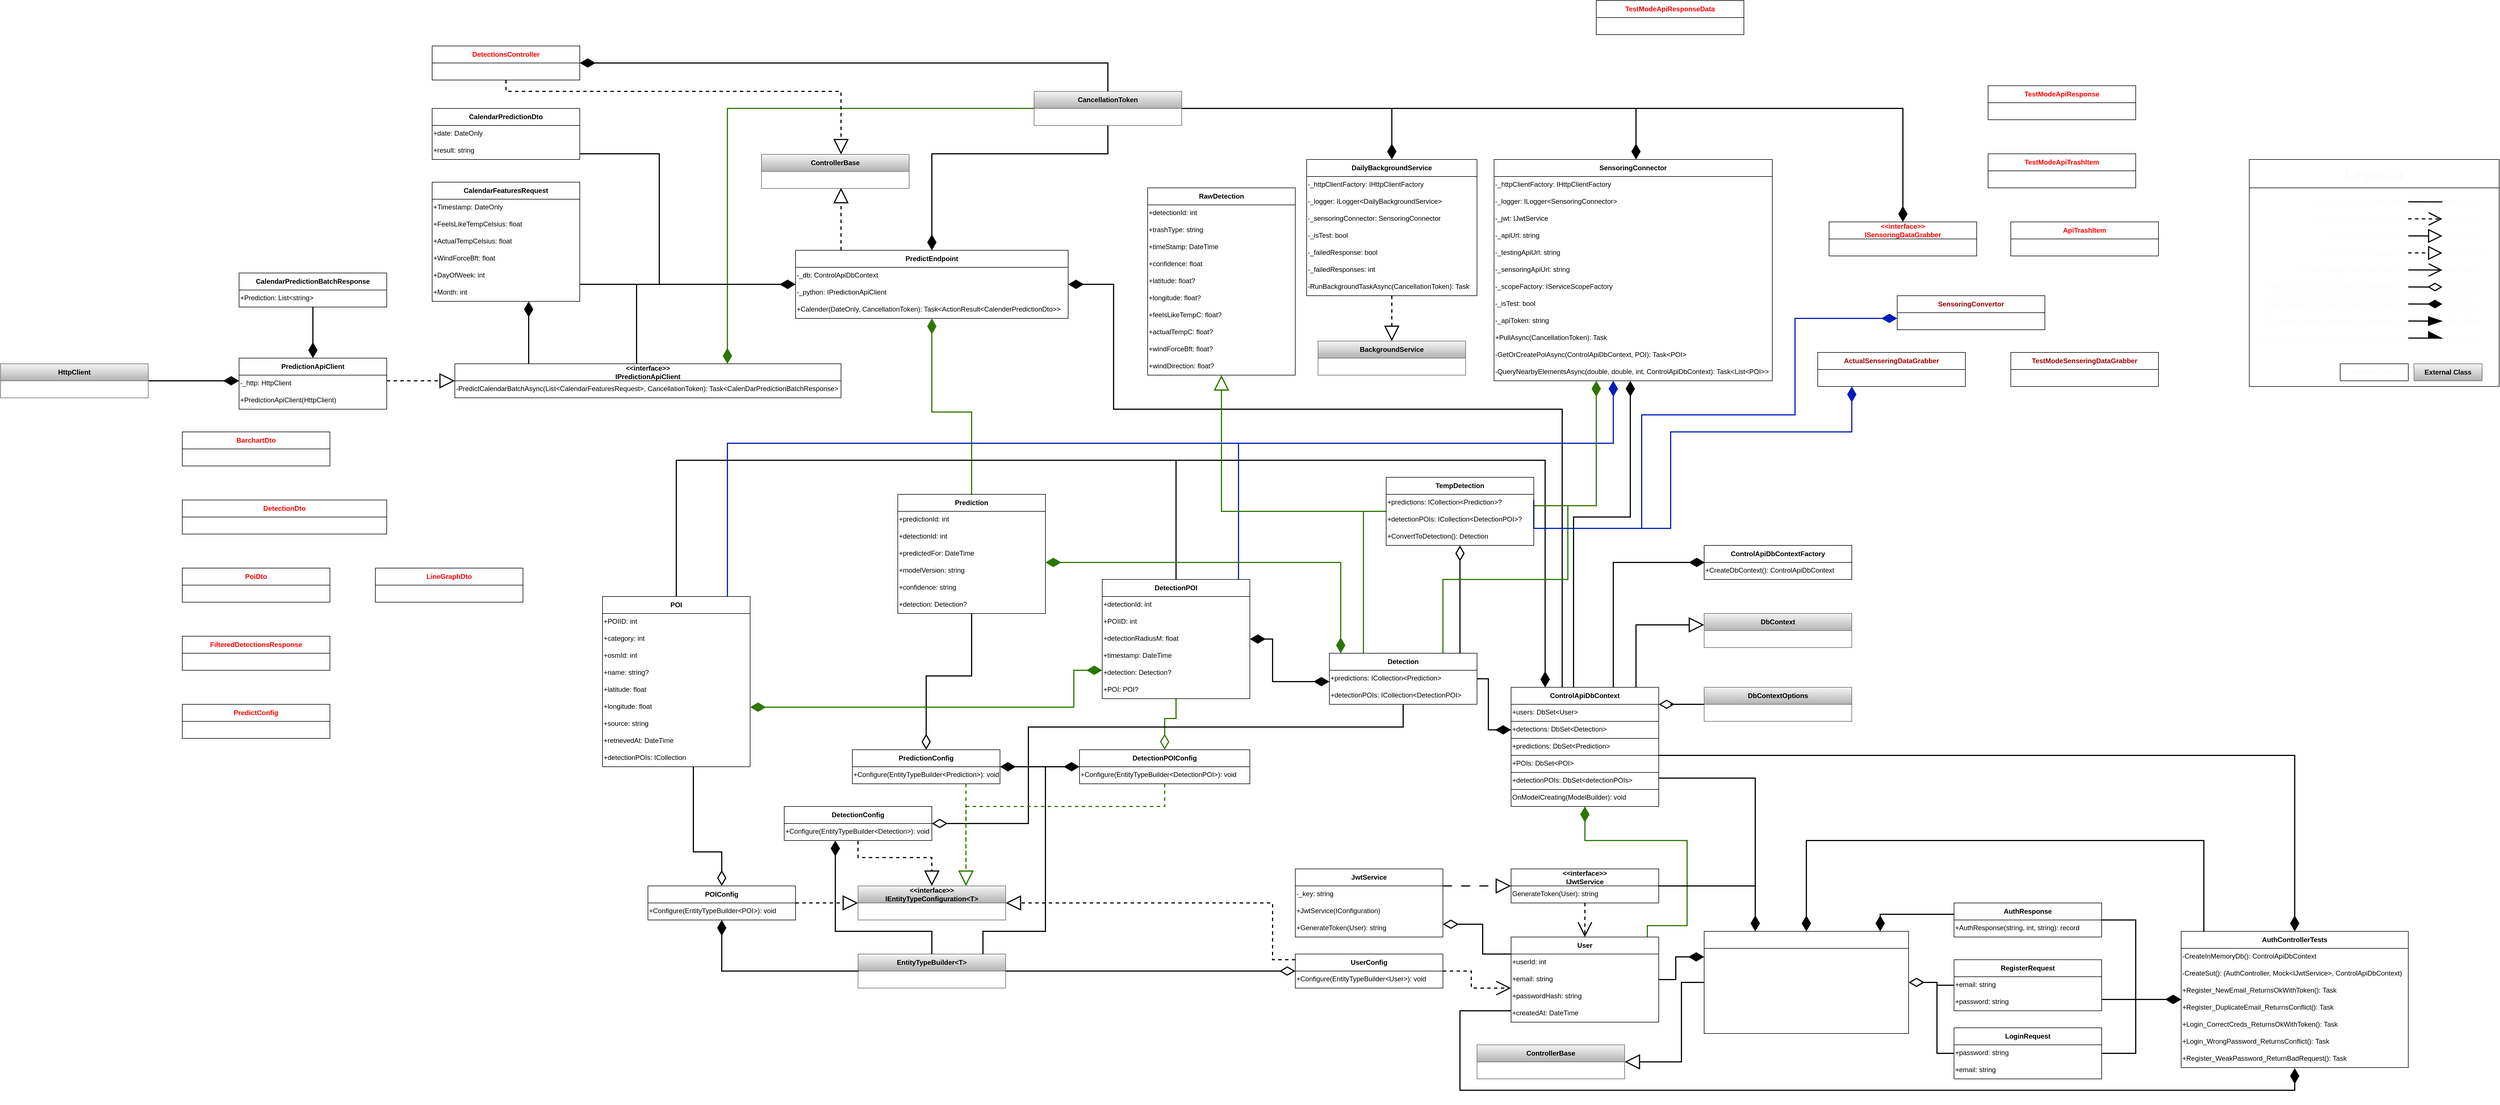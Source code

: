 <mxfile version="26.1.1">
  <diagram name="Page-1" id="39hm194q-l13xccRxlsW">
    <mxGraphModel dx="6471" dy="3254" grid="1" gridSize="10" guides="1" tooltips="1" connect="1" arrows="1" fold="1" page="1" pageScale="1" pageWidth="827" pageHeight="1169" math="0" shadow="0">
      <root>
        <mxCell id="0" />
        <mxCell id="1" parent="0" />
        <mxCell id="iMFxXNbG9mVQUTvpo4ha-89" style="edgeStyle=orthogonalEdgeStyle;rounded=0;orthogonalLoop=1;jettySize=auto;html=1;entryX=0.25;entryY=0;entryDx=0;entryDy=0;strokeWidth=2;endSize=22;endArrow=diamondThin;endFill=1;fontColor=#FF0000;" parent="1" source="e_NueUDCwhWNqrkMhHox-1" target="iMFxXNbG9mVQUTvpo4ha-80" edge="1">
          <mxGeometry relative="1" as="geometry">
            <Array as="points">
              <mxPoint x="-1350" y="-70" />
            </Array>
          </mxGeometry>
        </mxCell>
        <mxCell id="RKpVfi-_QJKtM7PnYj4Q-41" style="edgeStyle=orthogonalEdgeStyle;rounded=0;orthogonalLoop=1;jettySize=auto;html=1;endArrow=block;endFill=0;strokeWidth=2;endSize=22;fontColor=#FF0000;" parent="1" source="e_NueUDCwhWNqrkMhHox-1" target="iMFxXNbG9mVQUTvpo4ha-42" edge="1">
          <mxGeometry relative="1" as="geometry">
            <Array as="points">
              <mxPoint x="-1560" y="-340" />
            </Array>
          </mxGeometry>
        </mxCell>
        <mxCell id="iwyEC6983UlKEHwNcQ2G-27" style="edgeStyle=orthogonalEdgeStyle;rounded=0;orthogonalLoop=1;jettySize=auto;html=1;strokeWidth=2;endArrow=diamondThin;endFill=1;endSize=22;" parent="1" source="e_NueUDCwhWNqrkMhHox-1" target="iwyEC6983UlKEHwNcQ2G-1" edge="1">
          <mxGeometry relative="1" as="geometry">
            <Array as="points">
              <mxPoint x="-400" y="-110" />
            </Array>
          </mxGeometry>
        </mxCell>
        <mxCell id="iwyEC6983UlKEHwNcQ2G-37" style="edgeStyle=orthogonalEdgeStyle;rounded=0;orthogonalLoop=1;jettySize=auto;html=1;strokeWidth=2;targetPerimeterSpacing=-1;endSize=22;endArrow=diamondThin;endFill=1;" parent="1" source="e_NueUDCwhWNqrkMhHox-1" target="iwyEC6983UlKEHwNcQ2G-28" edge="1">
          <mxGeometry relative="1" as="geometry">
            <Array as="points">
              <mxPoint x="-1600" y="-450" />
            </Array>
          </mxGeometry>
        </mxCell>
        <mxCell id="iwyEC6983UlKEHwNcQ2G-41" style="edgeStyle=orthogonalEdgeStyle;rounded=0;orthogonalLoop=1;jettySize=auto;html=1;endArrow=diamondThin;endFill=1;strokeWidth=2;endSize=22;" parent="1" source="e_NueUDCwhWNqrkMhHox-1" target="iwyEC6983UlKEHwNcQ2G-38" edge="1">
          <mxGeometry relative="1" as="geometry">
            <Array as="points">
              <mxPoint x="-1670" y="-530" />
              <mxPoint x="-1570" y="-530" />
            </Array>
          </mxGeometry>
        </mxCell>
        <mxCell id="iwyEC6983UlKEHwNcQ2G-42" style="edgeStyle=orthogonalEdgeStyle;rounded=0;orthogonalLoop=1;jettySize=auto;html=1;strokeWidth=2;endArrow=diamondThin;endFill=1;endSize=22;" parent="1" source="e_NueUDCwhWNqrkMhHox-1" target="7S8ZCQFVZ5OZvFziOqp5-1" edge="1">
          <mxGeometry relative="1" as="geometry">
            <Array as="points">
              <mxPoint x="-1690" y="-720" />
              <mxPoint x="-2480" y="-720" />
              <mxPoint x="-2480" y="-940" />
            </Array>
          </mxGeometry>
        </mxCell>
        <mxCell id="e_NueUDCwhWNqrkMhHox-1" value="&lt;b&gt;ControlApiDbContext&lt;/b&gt;" style="swimlane;fontStyle=0;childLayout=stackLayout;horizontal=1;startSize=30;horizontalStack=0;resizeParent=1;resizeParentMax=0;resizeLast=0;collapsible=1;marginBottom=0;whiteSpace=wrap;html=1;align=center;labelBackgroundColor=none;fontColor=default;strokeColor=default;" parent="1" vertex="1">
          <mxGeometry x="-1780" y="-230" width="260" height="210" as="geometry" />
        </mxCell>
        <mxCell id="e_NueUDCwhWNqrkMhHox-4" value="&lt;span style=&quot;font-family: Helvetica; font-size: 12px; font-style: normal; font-variant-ligatures: normal; font-variant-caps: normal; font-weight: 400; letter-spacing: normal; orphans: 2; text-align: left; text-indent: 0px; text-transform: none; widows: 2; word-spacing: 0px; -webkit-text-stroke-width: 0px; white-space: normal; text-decoration-thickness: initial; text-decoration-style: initial; text-decoration-color: initial; float: none; display: inline !important;&quot;&gt;+users: DbSet&amp;lt;User&amp;gt;&lt;/span&gt;" style="text;whiteSpace=wrap;html=1;labelBackgroundColor=none;fontColor=default;strokeColor=default;" parent="e_NueUDCwhWNqrkMhHox-1" vertex="1">
          <mxGeometry y="30" width="260" height="30" as="geometry" />
        </mxCell>
        <mxCell id="e_NueUDCwhWNqrkMhHox-7" value="&lt;span style=&quot;font-family: Helvetica; font-size: 12px; font-style: normal; font-variant-ligatures: normal; font-variant-caps: normal; font-weight: 400; letter-spacing: normal; orphans: 2; text-align: left; text-indent: 0px; text-transform: none; widows: 2; word-spacing: 0px; -webkit-text-stroke-width: 0px; white-space: normal; text-decoration-thickness: initial; text-decoration-style: initial; text-decoration-color: initial; float: none; display: inline !important;&quot;&gt;+detections: DbSet&amp;lt;Detection&amp;gt;&lt;/span&gt;" style="text;whiteSpace=wrap;html=1;labelBackgroundColor=none;fontColor=default;strokeColor=default;" parent="e_NueUDCwhWNqrkMhHox-1" vertex="1">
          <mxGeometry y="60" width="260" height="30" as="geometry" />
        </mxCell>
        <mxCell id="e_NueUDCwhWNqrkMhHox-9" value="&lt;span style=&quot;font-family: Helvetica; font-size: 12px; font-style: normal; font-variant-ligatures: normal; font-variant-caps: normal; font-weight: 400; letter-spacing: normal; orphans: 2; text-align: left; text-indent: 0px; text-transform: none; widows: 2; word-spacing: 0px; -webkit-text-stroke-width: 0px; white-space: normal; text-decoration-thickness: initial; text-decoration-style: initial; text-decoration-color: initial; float: none; display: inline !important;&quot;&gt;+predictions: DbSet&amp;lt;Prediction&amp;gt;&lt;/span&gt;" style="text;whiteSpace=wrap;html=1;labelBackgroundColor=none;fontColor=default;strokeColor=default;" parent="e_NueUDCwhWNqrkMhHox-1" vertex="1">
          <mxGeometry y="90" width="260" height="30" as="geometry" />
        </mxCell>
        <mxCell id="e_NueUDCwhWNqrkMhHox-5" value="&lt;span style=&quot;font-family: Helvetica; font-size: 12px; font-style: normal; font-variant-ligatures: normal; font-variant-caps: normal; font-weight: 400; letter-spacing: normal; orphans: 2; text-align: left; text-indent: 0px; text-transform: none; widows: 2; word-spacing: 0px; -webkit-text-stroke-width: 0px; white-space: normal; text-decoration-thickness: initial; text-decoration-style: initial; text-decoration-color: initial; float: none; display: inline !important;&quot;&gt;+POIs: DbSet&amp;lt;POI&amp;gt;&lt;/span&gt;" style="text;whiteSpace=wrap;html=1;labelBackgroundColor=none;fontColor=default;strokeColor=default;" parent="e_NueUDCwhWNqrkMhHox-1" vertex="1">
          <mxGeometry y="120" width="260" height="30" as="geometry" />
        </mxCell>
        <mxCell id="e_NueUDCwhWNqrkMhHox-3" value="&lt;span style=&quot;font-family: Helvetica; font-size: 12px; font-style: normal; font-variant-ligatures: normal; font-variant-caps: normal; font-weight: 400; letter-spacing: normal; orphans: 2; text-align: left; text-indent: 0px; text-transform: none; widows: 2; word-spacing: 0px; -webkit-text-stroke-width: 0px; white-space: normal; text-decoration-thickness: initial; text-decoration-style: initial; text-decoration-color: initial; float: none; display: inline !important;&quot;&gt;+detectionPOIs: DbSet&amp;lt;detectionPOIs&amp;gt;&lt;/span&gt;" style="text;whiteSpace=wrap;html=1;labelBackgroundColor=none;fontColor=default;strokeColor=default;" parent="e_NueUDCwhWNqrkMhHox-1" vertex="1">
          <mxGeometry y="150" width="260" height="30" as="geometry" />
        </mxCell>
        <mxCell id="e_NueUDCwhWNqrkMhHox-2" value="&lt;span style=&quot;font-family: Helvetica; font-size: 12px; font-style: normal; font-variant-ligatures: normal; font-variant-caps: normal; font-weight: 400; letter-spacing: normal; orphans: 2; text-align: left; text-indent: 0px; text-transform: none; widows: 2; word-spacing: 0px; -webkit-text-stroke-width: 0px; white-space: normal; text-decoration-thickness: initial; text-decoration-style: initial; text-decoration-color: initial; float: none; display: inline !important;&quot;&gt;OnModelCreating(ModelBuilder): void&lt;/span&gt;" style="text;whiteSpace=wrap;html=1;labelBackgroundColor=none;fontColor=default;strokeColor=default;" parent="e_NueUDCwhWNqrkMhHox-1" vertex="1">
          <mxGeometry y="180" width="260" height="30" as="geometry" />
        </mxCell>
        <mxCell id="iMFxXNbG9mVQUTvpo4ha-94" style="edgeStyle=orthogonalEdgeStyle;rounded=0;orthogonalLoop=1;jettySize=auto;html=1;entryX=0;entryY=0.5;entryDx=0;entryDy=0;endArrow=diamondThin;endFill=1;strokeWidth=2;endSize=22;fontColor=#FF0000;" parent="1" source="e_NueUDCwhWNqrkMhHox-14" target="iMFxXNbG9mVQUTvpo4ha-81" edge="1">
          <mxGeometry relative="1" as="geometry" />
        </mxCell>
        <mxCell id="iMFxXNbG9mVQUTvpo4ha-97" style="edgeStyle=orthogonalEdgeStyle;rounded=0;orthogonalLoop=1;jettySize=auto;html=1;strokeWidth=2;fillColor=#60a917;strokeColor=#2D7600;endArrow=diamondThin;endFill=1;endSize=22;labelBackgroundColor=none;fontColor=#FF0000;" parent="1" source="e_NueUDCwhWNqrkMhHox-14" target="e_NueUDCwhWNqrkMhHox-1" edge="1">
          <mxGeometry relative="1" as="geometry">
            <Array as="points">
              <mxPoint x="-1540" y="190" />
              <mxPoint x="-1470" y="190" />
              <mxPoint x="-1470" y="40" />
              <mxPoint x="-1650" y="40" />
            </Array>
          </mxGeometry>
        </mxCell>
        <mxCell id="iwyEC6983UlKEHwNcQ2G-26" style="edgeStyle=orthogonalEdgeStyle;rounded=0;orthogonalLoop=1;jettySize=auto;html=1;strokeWidth=2;endArrow=diamondThin;endFill=1;targetPerimeterSpacing=1;endSize=22;" parent="1" source="e_NueUDCwhWNqrkMhHox-14" target="iwyEC6983UlKEHwNcQ2G-1" edge="1">
          <mxGeometry relative="1" as="geometry">
            <Array as="points">
              <mxPoint x="-1870" y="340" />
              <mxPoint x="-1870" y="480" />
              <mxPoint x="-400" y="480" />
            </Array>
          </mxGeometry>
        </mxCell>
        <mxCell id="e_NueUDCwhWNqrkMhHox-14" value="&lt;b&gt;User&lt;/b&gt;" style="swimlane;fontStyle=0;childLayout=stackLayout;horizontal=1;startSize=30;horizontalStack=0;resizeParent=1;resizeParentMax=0;resizeLast=0;collapsible=1;marginBottom=0;whiteSpace=wrap;html=1;align=center;labelBackgroundColor=none;fontColor=default;" parent="1" vertex="1">
          <mxGeometry x="-1780" y="210" width="260" height="150" as="geometry" />
        </mxCell>
        <mxCell id="e_NueUDCwhWNqrkMhHox-16" value="&lt;span style=&quot;font-family: Helvetica; font-size: 12px; font-style: normal; font-variant-ligatures: normal; font-variant-caps: normal; font-weight: 400; letter-spacing: normal; orphans: 2; text-align: left; text-indent: 0px; text-transform: none; widows: 2; word-spacing: 0px; -webkit-text-stroke-width: 0px; white-space: normal; text-decoration-thickness: initial; text-decoration-style: initial; text-decoration-color: initial; float: none; display: inline !important;&quot;&gt;+userId: int&lt;/span&gt;" style="text;whiteSpace=wrap;html=1;labelBackgroundColor=none;fontColor=default;" parent="e_NueUDCwhWNqrkMhHox-14" vertex="1">
          <mxGeometry y="30" width="260" height="30" as="geometry" />
        </mxCell>
        <mxCell id="e_NueUDCwhWNqrkMhHox-17" value="&lt;span style=&quot;font-family: Helvetica; font-size: 12px; font-style: normal; font-variant-ligatures: normal; font-variant-caps: normal; font-weight: 400; letter-spacing: normal; orphans: 2; text-align: left; text-indent: 0px; text-transform: none; widows: 2; word-spacing: 0px; -webkit-text-stroke-width: 0px; white-space: normal; text-decoration-thickness: initial; text-decoration-style: initial; text-decoration-color: initial; float: none; display: inline !important;&quot;&gt;+email: string&lt;/span&gt;" style="text;whiteSpace=wrap;html=1;labelBackgroundColor=none;fontColor=default;" parent="e_NueUDCwhWNqrkMhHox-14" vertex="1">
          <mxGeometry y="60" width="260" height="30" as="geometry" />
        </mxCell>
        <mxCell id="e_NueUDCwhWNqrkMhHox-18" value="&lt;span style=&quot;font-family: Helvetica; font-size: 12px; font-style: normal; font-variant-ligatures: normal; font-variant-caps: normal; font-weight: 400; letter-spacing: normal; orphans: 2; text-align: left; text-indent: 0px; text-transform: none; widows: 2; word-spacing: 0px; -webkit-text-stroke-width: 0px; white-space: normal; text-decoration-thickness: initial; text-decoration-style: initial; text-decoration-color: initial; float: none; display: inline !important;&quot;&gt;+passwordHash: string&lt;/span&gt;" style="text;whiteSpace=wrap;html=1;labelBackgroundColor=none;fontColor=default;" parent="e_NueUDCwhWNqrkMhHox-14" vertex="1">
          <mxGeometry y="90" width="260" height="30" as="geometry" />
        </mxCell>
        <mxCell id="e_NueUDCwhWNqrkMhHox-15" value="&lt;span style=&quot;font-family: Helvetica; font-size: 12px; font-style: normal; font-variant-ligatures: normal; font-variant-caps: normal; font-weight: 400; letter-spacing: normal; orphans: 2; text-align: left; text-indent: 0px; text-transform: none; widows: 2; word-spacing: 0px; -webkit-text-stroke-width: 0px; white-space: normal; text-decoration-thickness: initial; text-decoration-style: initial; text-decoration-color: initial; float: none; display: inline !important;&quot;&gt;+createdAt: DateTime&lt;/span&gt;" style="text;whiteSpace=wrap;html=1;labelBackgroundColor=none;fontColor=default;" parent="e_NueUDCwhWNqrkMhHox-14" vertex="1">
          <mxGeometry y="120" width="260" height="30" as="geometry" />
        </mxCell>
        <mxCell id="RKpVfi-_QJKtM7PnYj4Q-15" style="edgeStyle=orthogonalEdgeStyle;rounded=0;orthogonalLoop=1;jettySize=auto;html=1;endSize=22;endArrow=diamondThin;endFill=0;strokeWidth=2;fontColor=#FF0000;" parent="1" source="e_NueUDCwhWNqrkMhHox-25" target="iMFxXNbG9mVQUTvpo4ha-104" edge="1">
          <mxGeometry relative="1" as="geometry" />
        </mxCell>
        <mxCell id="RKpVfi-_QJKtM7PnYj4Q-18" style="edgeStyle=orthogonalEdgeStyle;rounded=0;orthogonalLoop=1;jettySize=auto;html=1;strokeWidth=2;endArrow=diamondThin;endFill=1;endSize=22;fontColor=#FF0000;" parent="1" source="e_NueUDCwhWNqrkMhHox-25" target="e_NueUDCwhWNqrkMhHox-1" edge="1">
          <mxGeometry relative="1" as="geometry">
            <Array as="points">
              <mxPoint x="-2730" y="-630" />
              <mxPoint x="-1720" y="-630" />
            </Array>
          </mxGeometry>
        </mxCell>
        <mxCell id="7S8ZCQFVZ5OZvFziOqp5-8" style="edgeStyle=orthogonalEdgeStyle;rounded=0;orthogonalLoop=1;jettySize=auto;html=1;strokeWidth=2;endArrow=diamondThin;endFill=1;endSize=22;fillColor=#60a917;strokeColor=#2D7600;" parent="1" source="e_NueUDCwhWNqrkMhHox-25" target="7S8ZCQFVZ5OZvFziOqp5-1" edge="1">
          <mxGeometry relative="1" as="geometry" />
        </mxCell>
        <mxCell id="e_NueUDCwhWNqrkMhHox-25" value="Prediction" style="swimlane;childLayout=stackLayout;horizontal=1;startSize=30;horizontalStack=0;resizeParent=1;resizeParentMax=0;resizeLast=0;collapsible=1;marginBottom=0;whiteSpace=wrap;html=1;align=center;fontColor=default;" parent="1" vertex="1">
          <mxGeometry x="-2860" y="-570" width="260" height="210" as="geometry" />
        </mxCell>
        <mxCell id="e_NueUDCwhWNqrkMhHox-26" value="+predictionId: int&#xa;" style="text;whiteSpace=wrap;html=1;fontColor=default;" parent="e_NueUDCwhWNqrkMhHox-25" vertex="1">
          <mxGeometry y="30" width="260" height="30" as="geometry" />
        </mxCell>
        <mxCell id="e_NueUDCwhWNqrkMhHox-27" value="+detectionId: int&#xa;" style="text;whiteSpace=wrap;html=1;fontColor=default;" parent="e_NueUDCwhWNqrkMhHox-25" vertex="1">
          <mxGeometry y="60" width="260" height="30" as="geometry" />
        </mxCell>
        <mxCell id="e_NueUDCwhWNqrkMhHox-28" value="+predictedFor: DateTime&#xa;" style="text;whiteSpace=wrap;html=1;fontColor=default;" parent="e_NueUDCwhWNqrkMhHox-25" vertex="1">
          <mxGeometry y="90" width="260" height="30" as="geometry" />
        </mxCell>
        <mxCell id="e_NueUDCwhWNqrkMhHox-30" value="+modelVersion: string&#xa;" style="text;whiteSpace=wrap;html=1;fontColor=default;" parent="e_NueUDCwhWNqrkMhHox-25" vertex="1">
          <mxGeometry y="120" width="260" height="30" as="geometry" />
        </mxCell>
        <mxCell id="e_NueUDCwhWNqrkMhHox-32" value="+confidence: string" style="text;whiteSpace=wrap;html=1;fontColor=default;" parent="e_NueUDCwhWNqrkMhHox-25" vertex="1">
          <mxGeometry y="150" width="260" height="30" as="geometry" />
        </mxCell>
        <mxCell id="e_NueUDCwhWNqrkMhHox-31" value="+detection:&amp;nbsp;Detection?" style="text;whiteSpace=wrap;html=1;fontColor=default;" parent="e_NueUDCwhWNqrkMhHox-25" vertex="1">
          <mxGeometry y="180" width="260" height="30" as="geometry" />
        </mxCell>
        <mxCell id="RKpVfi-_QJKtM7PnYj4Q-28" style="edgeStyle=orthogonalEdgeStyle;rounded=0;orthogonalLoop=1;jettySize=auto;html=1;endArrow=diamondThin;startFill=0;strokeWidth=2;endFill=1;endSize=22;fontColor=#FF0000;" parent="1" source="e_NueUDCwhWNqrkMhHox-42" edge="1">
          <mxGeometry relative="1" as="geometry">
            <mxPoint x="-1720" y="-230" as="targetPoint" />
            <Array as="points">
              <mxPoint x="-3250" y="-630" />
              <mxPoint x="-1720" y="-630" />
              <mxPoint x="-1720" y="-230" />
            </Array>
          </mxGeometry>
        </mxCell>
        <mxCell id="RKpVfi-_QJKtM7PnYj4Q-29" style="edgeStyle=orthogonalEdgeStyle;rounded=0;orthogonalLoop=1;jettySize=auto;html=1;entryX=0.5;entryY=0;entryDx=0;entryDy=0;strokeWidth=2;endSize=22;endArrow=diamondThin;endFill=0;fontColor=#FF0000;" parent="1" source="e_NueUDCwhWNqrkMhHox-42" target="iMFxXNbG9mVQUTvpo4ha-112" edge="1">
          <mxGeometry relative="1" as="geometry">
            <Array as="points">
              <mxPoint x="-3220" y="60" />
              <mxPoint x="-3170" y="60" />
            </Array>
          </mxGeometry>
        </mxCell>
        <mxCell id="iwyEC6983UlKEHwNcQ2G-77" style="edgeStyle=orthogonalEdgeStyle;rounded=0;orthogonalLoop=1;jettySize=auto;html=1;fillColor=#0050ef;strokeColor=#001DBC;strokeWidth=2;endArrow=diamondThin;endFill=1;endSize=22;" parent="1" source="e_NueUDCwhWNqrkMhHox-42" target="iwyEC6983UlKEHwNcQ2G-38" edge="1">
          <mxGeometry relative="1" as="geometry">
            <Array as="points">
              <mxPoint x="-3160" y="-660" />
              <mxPoint x="-1600" y="-660" />
            </Array>
          </mxGeometry>
        </mxCell>
        <mxCell id="e_NueUDCwhWNqrkMhHox-42" value="POI" style="swimlane;childLayout=stackLayout;horizontal=1;startSize=30;horizontalStack=0;resizeParent=1;resizeParentMax=0;resizeLast=0;collapsible=1;marginBottom=0;whiteSpace=wrap;html=1;align=center;fontColor=default;" parent="1" vertex="1">
          <mxGeometry x="-3380" y="-390" width="260" height="300" as="geometry" />
        </mxCell>
        <mxCell id="e_NueUDCwhWNqrkMhHox-43" value="+POIID: int" style="text;whiteSpace=wrap;html=1;fontColor=default;" parent="e_NueUDCwhWNqrkMhHox-42" vertex="1">
          <mxGeometry y="30" width="260" height="30" as="geometry" />
        </mxCell>
        <mxCell id="e_NueUDCwhWNqrkMhHox-44" value="+category: int" style="text;whiteSpace=wrap;html=1;fontColor=default;" parent="e_NueUDCwhWNqrkMhHox-42" vertex="1">
          <mxGeometry y="60" width="260" height="30" as="geometry" />
        </mxCell>
        <mxCell id="e_NueUDCwhWNqrkMhHox-45" value="+osmId: int" style="text;whiteSpace=wrap;html=1;fontColor=default;" parent="e_NueUDCwhWNqrkMhHox-42" vertex="1">
          <mxGeometry y="90" width="260" height="30" as="geometry" />
        </mxCell>
        <mxCell id="e_NueUDCwhWNqrkMhHox-47" value="+name: string?" style="text;whiteSpace=wrap;html=1;fontColor=default;" parent="e_NueUDCwhWNqrkMhHox-42" vertex="1">
          <mxGeometry y="120" width="260" height="30" as="geometry" />
        </mxCell>
        <mxCell id="e_NueUDCwhWNqrkMhHox-48" value="+latitude: float" style="text;whiteSpace=wrap;html=1;fontColor=default;" parent="e_NueUDCwhWNqrkMhHox-42" vertex="1">
          <mxGeometry y="150" width="260" height="30" as="geometry" />
        </mxCell>
        <mxCell id="e_NueUDCwhWNqrkMhHox-50" value="+longitude:&amp;nbsp;float" style="text;whiteSpace=wrap;html=1;fontColor=default;" parent="e_NueUDCwhWNqrkMhHox-42" vertex="1">
          <mxGeometry y="180" width="260" height="30" as="geometry" />
        </mxCell>
        <mxCell id="e_NueUDCwhWNqrkMhHox-53" value="+source:&amp;nbsp;string" style="text;whiteSpace=wrap;html=1;fontColor=default;" parent="e_NueUDCwhWNqrkMhHox-42" vertex="1">
          <mxGeometry y="210" width="260" height="30" as="geometry" />
        </mxCell>
        <mxCell id="e_NueUDCwhWNqrkMhHox-54" value="+retrievedAt:&amp;nbsp;DateTime" style="text;whiteSpace=wrap;html=1;fontColor=default;" parent="e_NueUDCwhWNqrkMhHox-42" vertex="1">
          <mxGeometry y="240" width="260" height="30" as="geometry" />
        </mxCell>
        <mxCell id="e_NueUDCwhWNqrkMhHox-49" value="+detectionPOIs:&amp;nbsp;ICollection" style="text;whiteSpace=wrap;html=1;fontColor=default;" parent="e_NueUDCwhWNqrkMhHox-42" vertex="1">
          <mxGeometry y="270" width="260" height="30" as="geometry" />
        </mxCell>
        <mxCell id="RKpVfi-_QJKtM7PnYj4Q-19" style="edgeStyle=orthogonalEdgeStyle;rounded=0;orthogonalLoop=1;jettySize=auto;html=1;endArrow=diamondThin;endFill=0;strokeWidth=2;endSize=22;fillColor=#60a917;strokeColor=#2D7600;fontColor=#FF0000;" parent="1" source="iMFxXNbG9mVQUTvpo4ha-1" target="iMFxXNbG9mVQUTvpo4ha-108" edge="1">
          <mxGeometry relative="1" as="geometry" />
        </mxCell>
        <mxCell id="RKpVfi-_QJKtM7PnYj4Q-25" style="edgeStyle=orthogonalEdgeStyle;rounded=0;orthogonalLoop=1;jettySize=auto;html=1;endArrow=diamondThin;endFill=1;strokeWidth=2;endSize=22;fontColor=#FF0000;" parent="1" source="iMFxXNbG9mVQUTvpo4ha-1" target="e_NueUDCwhWNqrkMhHox-1" edge="1">
          <mxGeometry relative="1" as="geometry">
            <Array as="points">
              <mxPoint x="-2370" y="-630" />
              <mxPoint x="-1720" y="-630" />
            </Array>
          </mxGeometry>
        </mxCell>
        <mxCell id="iwyEC6983UlKEHwNcQ2G-76" style="edgeStyle=orthogonalEdgeStyle;rounded=0;orthogonalLoop=1;jettySize=auto;html=1;fillColor=#0050ef;strokeColor=#001DBC;strokeWidth=2;endArrow=diamondThin;endFill=1;endSize=22;" parent="1" source="iMFxXNbG9mVQUTvpo4ha-1" target="iwyEC6983UlKEHwNcQ2G-38" edge="1">
          <mxGeometry relative="1" as="geometry">
            <Array as="points">
              <mxPoint x="-2260" y="-660" />
              <mxPoint x="-1600" y="-660" />
            </Array>
          </mxGeometry>
        </mxCell>
        <mxCell id="iMFxXNbG9mVQUTvpo4ha-1" value="DetectionPOI" style="swimlane;childLayout=stackLayout;horizontal=1;startSize=30;horizontalStack=0;resizeParent=1;resizeParentMax=0;resizeLast=0;collapsible=1;marginBottom=0;whiteSpace=wrap;html=1;align=center;fontColor=default;" parent="1" vertex="1">
          <mxGeometry x="-2500" y="-420" width="260" height="210" as="geometry" />
        </mxCell>
        <mxCell id="iMFxXNbG9mVQUTvpo4ha-2" value="+detectionId: int" style="text;whiteSpace=wrap;html=1;fontColor=default;" parent="iMFxXNbG9mVQUTvpo4ha-1" vertex="1">
          <mxGeometry y="30" width="260" height="30" as="geometry" />
        </mxCell>
        <mxCell id="iMFxXNbG9mVQUTvpo4ha-3" value="+POIID: int" style="text;whiteSpace=wrap;html=1;fontColor=default;" parent="iMFxXNbG9mVQUTvpo4ha-1" vertex="1">
          <mxGeometry y="60" width="260" height="30" as="geometry" />
        </mxCell>
        <mxCell id="iMFxXNbG9mVQUTvpo4ha-4" value="+detectionRadiusM&lt;span style=&quot;background-color: transparent;&quot;&gt;: float&lt;/span&gt;" style="text;whiteSpace=wrap;html=1;fontColor=default;" parent="iMFxXNbG9mVQUTvpo4ha-1" vertex="1">
          <mxGeometry y="90" width="260" height="30" as="geometry" />
        </mxCell>
        <mxCell id="iMFxXNbG9mVQUTvpo4ha-5" value="+timestamp: DateTime" style="text;whiteSpace=wrap;html=1;fontColor=default;" parent="iMFxXNbG9mVQUTvpo4ha-1" vertex="1">
          <mxGeometry y="120" width="260" height="30" as="geometry" />
        </mxCell>
        <mxCell id="iMFxXNbG9mVQUTvpo4ha-6" value="+detection:&amp;nbsp;Detection?" style="text;whiteSpace=wrap;html=1;fontColor=default;" parent="iMFxXNbG9mVQUTvpo4ha-1" vertex="1">
          <mxGeometry y="150" width="260" height="30" as="geometry" />
        </mxCell>
        <mxCell id="iMFxXNbG9mVQUTvpo4ha-7" value="+POI:&amp;nbsp;POI?" style="text;whiteSpace=wrap;html=1;fontColor=default;" parent="iMFxXNbG9mVQUTvpo4ha-1" vertex="1">
          <mxGeometry y="180" width="260" height="30" as="geometry" />
        </mxCell>
        <mxCell id="RKpVfi-_QJKtM7PnYj4Q-11" style="edgeStyle=orthogonalEdgeStyle;rounded=0;orthogonalLoop=1;jettySize=auto;html=1;entryX=1;entryY=0;entryDx=0;entryDy=0;endArrow=diamondThin;endFill=0;strokeColor=default;endSize=22;strokeWidth=2;fontColor=#FF0000;" parent="1" source="iMFxXNbG9mVQUTvpo4ha-14" target="iMFxXNbG9mVQUTvpo4ha-107" edge="1">
          <mxGeometry relative="1" as="geometry">
            <Array as="points">
              <mxPoint x="-2630" y="-160" />
              <mxPoint x="-2630" y="10" />
            </Array>
          </mxGeometry>
        </mxCell>
        <mxCell id="RKpVfi-_QJKtM7PnYj4Q-12" style="edgeStyle=orthogonalEdgeStyle;rounded=0;orthogonalLoop=1;jettySize=auto;html=1;strokeWidth=2;endSize=22;endArrow=diamondThin;endFill=1;startSize=22;startArrow=diamondThin;startFill=1;fontColor=#FF0000;" parent="1" source="iMFxXNbG9mVQUTvpo4ha-14" target="iMFxXNbG9mVQUTvpo4ha-1" edge="1">
          <mxGeometry relative="1" as="geometry">
            <Array as="points">
              <mxPoint x="-2200" y="-240" />
              <mxPoint x="-2200" y="-315" />
            </Array>
          </mxGeometry>
        </mxCell>
        <mxCell id="RKpVfi-_QJKtM7PnYj4Q-24" style="edgeStyle=orthogonalEdgeStyle;rounded=0;orthogonalLoop=1;jettySize=auto;html=1;startArrow=diamondThin;startFill=1;strokeWidth=2;startSize=22;fillColor=#60a917;strokeColor=#2D7600;endArrow=diamondThin;endFill=1;endSize=22;fontColor=#FF0000;" parent="1" source="iMFxXNbG9mVQUTvpo4ha-1" target="e_NueUDCwhWNqrkMhHox-42" edge="1">
          <mxGeometry relative="1" as="geometry">
            <Array as="points">
              <mxPoint x="-2550" y="-260" />
              <mxPoint x="-2550" y="-195" />
            </Array>
          </mxGeometry>
        </mxCell>
        <mxCell id="iwyEC6983UlKEHwNcQ2G-65" style="edgeStyle=orthogonalEdgeStyle;rounded=0;orthogonalLoop=1;jettySize=auto;html=1;endArrow=diamondThin;endFill=0;strokeWidth=2;endSize=22;" parent="1" source="iMFxXNbG9mVQUTvpo4ha-14" target="iwyEC6983UlKEHwNcQ2G-44" edge="1">
          <mxGeometry relative="1" as="geometry">
            <Array as="points">
              <mxPoint x="-1870" y="-350" />
              <mxPoint x="-1870" y="-350" />
            </Array>
          </mxGeometry>
        </mxCell>
        <mxCell id="iwyEC6983UlKEHwNcQ2G-66" style="edgeStyle=orthogonalEdgeStyle;rounded=0;orthogonalLoop=1;jettySize=auto;html=1;fillColor=#60a917;strokeColor=#2D7600;strokeWidth=2;endArrow=block;endFill=0;endSize=22;" parent="1" source="iMFxXNbG9mVQUTvpo4ha-14" target="iwyEC6983UlKEHwNcQ2G-46" edge="1">
          <mxGeometry relative="1" as="geometry">
            <Array as="points">
              <mxPoint x="-2040" y="-540" />
              <mxPoint x="-2290" y="-540" />
            </Array>
          </mxGeometry>
        </mxCell>
        <mxCell id="iwyEC6983UlKEHwNcQ2G-68" style="edgeStyle=orthogonalEdgeStyle;rounded=0;orthogonalLoop=1;jettySize=auto;html=1;fillColor=#60a917;strokeColor=#2D7600;endArrow=diamondThin;endFill=1;strokeWidth=2;endSize=22;" parent="1" source="iMFxXNbG9mVQUTvpo4ha-14" target="iwyEC6983UlKEHwNcQ2G-38" edge="1">
          <mxGeometry relative="1" as="geometry">
            <Array as="points">
              <mxPoint x="-1900" y="-420" />
              <mxPoint x="-1680" y="-420" />
              <mxPoint x="-1680" y="-550" />
              <mxPoint x="-1630" y="-550" />
            </Array>
          </mxGeometry>
        </mxCell>
        <mxCell id="iMFxXNbG9mVQUTvpo4ha-14" value="Detection" style="swimlane;childLayout=stackLayout;horizontal=1;startSize=30;horizontalStack=0;resizeParent=1;resizeParentMax=0;resizeLast=0;collapsible=1;marginBottom=0;whiteSpace=wrap;html=1;align=center;fontColor=default;" parent="1" vertex="1">
          <mxGeometry x="-2100" y="-290" width="260" height="90" as="geometry" />
        </mxCell>
        <mxCell id="iMFxXNbG9mVQUTvpo4ha-26" value="+predictions:&amp;nbsp;ICollection&amp;lt;Prediction&amp;gt;" style="text;whiteSpace=wrap;html=1;fontColor=default;" parent="iMFxXNbG9mVQUTvpo4ha-14" vertex="1">
          <mxGeometry y="30" width="260" height="30" as="geometry" />
        </mxCell>
        <mxCell id="iMFxXNbG9mVQUTvpo4ha-27" value="+detectionPOIs:&amp;nbsp;ICollection&amp;lt;DetectionPOI&amp;gt;" style="text;whiteSpace=wrap;html=1;fontColor=default;" parent="iMFxXNbG9mVQUTvpo4ha-14" vertex="1">
          <mxGeometry y="60" width="260" height="30" as="geometry" />
        </mxCell>
        <mxCell id="iMFxXNbG9mVQUTvpo4ha-42" value="DbContext" style="swimlane;childLayout=stackLayout;horizontal=1;startSize=30;horizontalStack=0;resizeParent=1;resizeParentMax=0;resizeLast=0;collapsible=1;marginBottom=0;whiteSpace=wrap;html=1;align=center;fillColor=#f5f5f5;gradientColor=#b3b3b3;strokeColor=#666666;fontColor=#000000;" parent="1" vertex="1">
          <mxGeometry x="-1440" y="-360" width="260" height="60" as="geometry" />
        </mxCell>
        <mxCell id="RKpVfi-_QJKtM7PnYj4Q-40" style="edgeStyle=orthogonalEdgeStyle;rounded=0;orthogonalLoop=1;jettySize=auto;html=1;endArrow=diamondThin;endFill=0;strokeWidth=2;endSize=22;fontColor=#FF0000;" parent="1" source="iMFxXNbG9mVQUTvpo4ha-43" target="e_NueUDCwhWNqrkMhHox-1" edge="1">
          <mxGeometry relative="1" as="geometry">
            <Array as="points">
              <mxPoint x="-1500" y="-200" />
              <mxPoint x="-1500" y="-200" />
            </Array>
          </mxGeometry>
        </mxCell>
        <mxCell id="iMFxXNbG9mVQUTvpo4ha-43" value="DbContextOptions" style="swimlane;childLayout=stackLayout;horizontal=1;startSize=30;horizontalStack=0;resizeParent=1;resizeParentMax=0;resizeLast=0;collapsible=1;marginBottom=0;whiteSpace=wrap;html=1;align=center;fillColor=#f5f5f5;gradientColor=#b3b3b3;strokeColor=#666666;fontColor=#000000;" parent="1" vertex="1">
          <mxGeometry x="-1440" y="-230" width="260" height="60" as="geometry" />
        </mxCell>
        <mxCell id="iMFxXNbG9mVQUTvpo4ha-93" style="edgeStyle=orthogonalEdgeStyle;rounded=0;orthogonalLoop=1;jettySize=auto;html=1;strokeWidth=2;endArrow=none;endFill=0;startArrow=diamondThin;startFill=0;startSize=22;exitX=1;exitY=0.25;exitDx=0;exitDy=0;fontColor=#FF0000;" parent="1" source="iMFxXNbG9mVQUTvpo4ha-50" target="e_NueUDCwhWNqrkMhHox-14" edge="1">
          <mxGeometry relative="1" as="geometry">
            <Array as="points">
              <mxPoint x="-1830" y="188" />
              <mxPoint x="-1830" y="240" />
            </Array>
          </mxGeometry>
        </mxCell>
        <mxCell id="iMFxXNbG9mVQUTvpo4ha-44" value="JwtService" style="swimlane;childLayout=stackLayout;horizontal=1;startSize=30;horizontalStack=0;resizeParent=1;resizeParentMax=0;resizeLast=0;collapsible=1;marginBottom=0;whiteSpace=wrap;html=1;align=center;fontColor=default;" parent="1" vertex="1">
          <mxGeometry x="-2160" y="90" width="260" height="120" as="geometry" />
        </mxCell>
        <mxCell id="iMFxXNbG9mVQUTvpo4ha-47" value="-_key: string" style="text;whiteSpace=wrap;html=1;fontColor=default;" parent="iMFxXNbG9mVQUTvpo4ha-44" vertex="1">
          <mxGeometry y="30" width="260" height="30" as="geometry" />
        </mxCell>
        <mxCell id="iMFxXNbG9mVQUTvpo4ha-49" value="+JwtService(IConfiguration)" style="text;whiteSpace=wrap;html=1;fontColor=default;" parent="iMFxXNbG9mVQUTvpo4ha-44" vertex="1">
          <mxGeometry y="60" width="260" height="30" as="geometry" />
        </mxCell>
        <mxCell id="iMFxXNbG9mVQUTvpo4ha-50" value="+GenerateToken(User): string" style="text;whiteSpace=wrap;html=1;fontColor=default;" parent="iMFxXNbG9mVQUTvpo4ha-44" vertex="1">
          <mxGeometry y="90" width="260" height="30" as="geometry" />
        </mxCell>
        <mxCell id="iMFxXNbG9mVQUTvpo4ha-88" style="edgeStyle=orthogonalEdgeStyle;rounded=0;orthogonalLoop=1;jettySize=auto;html=1;entryX=0.25;entryY=0;entryDx=0;entryDy=0;strokeWidth=2;endSize=22;endArrow=diamondThin;endFill=1;fontColor=#FF0000;" parent="1" source="iMFxXNbG9mVQUTvpo4ha-45" target="iMFxXNbG9mVQUTvpo4ha-80" edge="1">
          <mxGeometry relative="1" as="geometry" />
        </mxCell>
        <mxCell id="iMFxXNbG9mVQUTvpo4ha-92" style="edgeStyle=orthogonalEdgeStyle;rounded=0;orthogonalLoop=1;jettySize=auto;html=1;entryX=0.5;entryY=0;entryDx=0;entryDy=0;strokeWidth=2;endArrow=open;endFill=0;dashed=1;endSize=22;labelBackgroundColor=none;fontColor=#FF0000;" parent="1" source="iMFxXNbG9mVQUTvpo4ha-45" target="e_NueUDCwhWNqrkMhHox-14" edge="1">
          <mxGeometry relative="1" as="geometry" />
        </mxCell>
        <mxCell id="iMFxXNbG9mVQUTvpo4ha-45" value="&amp;lt;&amp;lt;interface&lt;span style=&quot;&quot;&gt;&amp;gt;&amp;gt;&lt;/span&gt;&lt;div&gt;IJwtService&lt;/div&gt;" style="swimlane;childLayout=stackLayout;horizontal=1;startSize=30;horizontalStack=0;resizeParent=1;resizeParentMax=0;resizeLast=0;collapsible=1;marginBottom=0;whiteSpace=wrap;html=1;align=center;labelBackgroundColor=none;fontColor=default;" parent="1" vertex="1">
          <mxGeometry x="-1780" y="90" width="260" height="60" as="geometry" />
        </mxCell>
        <mxCell id="iMFxXNbG9mVQUTvpo4ha-46" value="GenerateToken(User): string" style="text;whiteSpace=wrap;html=1;labelBackgroundColor=none;fontColor=default;" parent="iMFxXNbG9mVQUTvpo4ha-45" vertex="1">
          <mxGeometry y="30" width="260" height="30" as="geometry" />
        </mxCell>
        <mxCell id="RKpVfi-_QJKtM7PnYj4Q-38" style="edgeStyle=orthogonalEdgeStyle;rounded=0;orthogonalLoop=1;jettySize=auto;html=1;strokeWidth=2;endArrow=diamondThin;endFill=0;endSize=22;fontColor=#FF0000;" parent="1" source="iMFxXNbG9mVQUTvpo4ha-51" target="iMFxXNbG9mVQUTvpo4ha-80" edge="1">
          <mxGeometry relative="1" as="geometry" />
        </mxCell>
        <mxCell id="iMFxXNbG9mVQUTvpo4ha-51" value="LoginRequest" style="swimlane;childLayout=stackLayout;horizontal=1;startSize=30;horizontalStack=0;resizeParent=1;resizeParentMax=0;resizeLast=0;collapsible=1;marginBottom=0;whiteSpace=wrap;html=1;align=center;fontColor=default;" parent="1" vertex="1">
          <mxGeometry x="-1000" y="370" width="260" height="90" as="geometry" />
        </mxCell>
        <mxCell id="iwyEC6983UlKEHwNcQ2G-23" value="+password: string" style="text;whiteSpace=wrap;html=1;fontColor=default;" parent="iMFxXNbG9mVQUTvpo4ha-51" vertex="1">
          <mxGeometry y="30" width="260" height="30" as="geometry" />
        </mxCell>
        <mxCell id="iwyEC6983UlKEHwNcQ2G-22" value="+email: string" style="text;whiteSpace=wrap;html=1;fontColor=default;" parent="iMFxXNbG9mVQUTvpo4ha-51" vertex="1">
          <mxGeometry y="60" width="260" height="30" as="geometry" />
        </mxCell>
        <mxCell id="RKpVfi-_QJKtM7PnYj4Q-37" style="edgeStyle=orthogonalEdgeStyle;rounded=0;orthogonalLoop=1;jettySize=auto;html=1;endSize=22;endArrow=diamondThin;endFill=0;strokeWidth=2;fontColor=#FF0000;" parent="1" source="iMFxXNbG9mVQUTvpo4ha-55" target="iMFxXNbG9mVQUTvpo4ha-80" edge="1">
          <mxGeometry relative="1" as="geometry" />
        </mxCell>
        <mxCell id="iMFxXNbG9mVQUTvpo4ha-55" value="RegisterRequest" style="swimlane;childLayout=stackLayout;horizontal=1;startSize=30;horizontalStack=0;resizeParent=1;resizeParentMax=0;resizeLast=0;collapsible=1;marginBottom=0;whiteSpace=wrap;html=1;align=center;fontColor=default;" parent="1" vertex="1">
          <mxGeometry x="-1000" y="250" width="260" height="90" as="geometry" />
        </mxCell>
        <mxCell id="iMFxXNbG9mVQUTvpo4ha-58" value="+email: string" style="text;whiteSpace=wrap;html=1;fontColor=default;" parent="iMFxXNbG9mVQUTvpo4ha-55" vertex="1">
          <mxGeometry y="30" width="260" height="30" as="geometry" />
        </mxCell>
        <mxCell id="iwyEC6983UlKEHwNcQ2G-21" value="+password: string" style="text;whiteSpace=wrap;html=1;fontColor=default;" parent="iMFxXNbG9mVQUTvpo4ha-55" vertex="1">
          <mxGeometry y="60" width="260" height="30" as="geometry" />
        </mxCell>
        <mxCell id="RKpVfi-_QJKtM7PnYj4Q-39" style="edgeStyle=orthogonalEdgeStyle;rounded=0;orthogonalLoop=1;jettySize=auto;html=1;endArrow=diamondThin;endFill=1;strokeWidth=2;endSize=22;fontColor=#FF0000;" parent="1" source="iMFxXNbG9mVQUTvpo4ha-59" target="iMFxXNbG9mVQUTvpo4ha-80" edge="1">
          <mxGeometry relative="1" as="geometry">
            <Array as="points">
              <mxPoint x="-1130" y="170" />
            </Array>
          </mxGeometry>
        </mxCell>
        <mxCell id="iwyEC6983UlKEHwNcQ2G-20" style="edgeStyle=orthogonalEdgeStyle;rounded=0;orthogonalLoop=1;jettySize=auto;html=1;endArrow=diamondThin;endFill=1;strokeWidth=2;endSize=22;" parent="1" source="iMFxXNbG9mVQUTvpo4ha-55" target="iwyEC6983UlKEHwNcQ2G-1" edge="1">
          <mxGeometry relative="1" as="geometry">
            <Array as="points">
              <mxPoint x="-660" y="320" />
              <mxPoint x="-660" y="320" />
            </Array>
          </mxGeometry>
        </mxCell>
        <mxCell id="iwyEC6983UlKEHwNcQ2G-25" style="edgeStyle=orthogonalEdgeStyle;rounded=0;orthogonalLoop=1;jettySize=auto;html=1;strokeWidth=2;endArrow=diamondThin;endFill=1;endSize=22;" parent="1" source="iMFxXNbG9mVQUTvpo4ha-59" target="iwyEC6983UlKEHwNcQ2G-1" edge="1">
          <mxGeometry relative="1" as="geometry" />
        </mxCell>
        <mxCell id="iMFxXNbG9mVQUTvpo4ha-59" value="AuthResponse" style="swimlane;childLayout=stackLayout;horizontal=1;startSize=30;horizontalStack=0;resizeParent=1;resizeParentMax=0;resizeLast=0;collapsible=1;marginBottom=0;whiteSpace=wrap;html=1;align=center;fontColor=default;" parent="1" vertex="1">
          <mxGeometry x="-1000" y="150" width="260" height="60" as="geometry" />
        </mxCell>
        <mxCell id="iMFxXNbG9mVQUTvpo4ha-62" value="+AuthResponse(string, int, string): record" style="text;whiteSpace=wrap;html=1;fontColor=default;" parent="iMFxXNbG9mVQUTvpo4ha-59" vertex="1">
          <mxGeometry y="30" width="260" height="30" as="geometry" />
        </mxCell>
        <mxCell id="iMFxXNbG9mVQUTvpo4ha-63" value="ControllerBase" style="swimlane;childLayout=stackLayout;horizontal=1;startSize=30;horizontalStack=0;resizeParent=1;resizeParentMax=0;resizeLast=0;collapsible=1;marginBottom=0;whiteSpace=wrap;html=1;align=center;fillColor=#f5f5f5;gradientColor=#b3b3b3;strokeColor=#666666;fontColor=#000000;" parent="1" vertex="1">
          <mxGeometry x="-1840" y="400" width="260" height="60" as="geometry" />
        </mxCell>
        <mxCell id="iMFxXNbG9mVQUTvpo4ha-65" value="&lt;span style=&quot;&quot;&gt;&amp;lt;&amp;lt;interface&lt;/span&gt;&lt;span style=&quot;&quot;&gt;&amp;gt;&amp;gt;&lt;/span&gt;&lt;div&gt;IEntityTypeConfiguration&amp;lt;T&amp;gt;&lt;/div&gt;" style="swimlane;childLayout=stackLayout;horizontal=1;startSize=30;horizontalStack=0;resizeParent=1;resizeParentMax=0;resizeLast=0;collapsible=1;marginBottom=0;whiteSpace=wrap;html=1;align=center;fillColor=#f5f5f5;gradientColor=#b3b3b3;strokeColor=#666666;fontColor=#000000;" parent="1" vertex="1">
          <mxGeometry x="-2930" y="120" width="260" height="60" as="geometry" />
        </mxCell>
        <mxCell id="iMFxXNbG9mVQUTvpo4ha-87" style="edgeStyle=orthogonalEdgeStyle;rounded=0;orthogonalLoop=1;jettySize=auto;html=1;strokeWidth=2;endArrow=block;endFill=0;endSize=22;entryX=1;entryY=0.5;entryDx=0;entryDy=0;fontColor=#FF0000;" parent="1" source="iMFxXNbG9mVQUTvpo4ha-80" target="iMFxXNbG9mVQUTvpo4ha-63" edge="1">
          <mxGeometry relative="1" as="geometry">
            <Array as="points">
              <mxPoint x="-1480" y="290" />
              <mxPoint x="-1480" y="430" />
            </Array>
          </mxGeometry>
        </mxCell>
        <mxCell id="iMFxXNbG9mVQUTvpo4ha-80" value="AuthController" style="swimlane;childLayout=stackLayout;horizontal=1;startSize=30;horizontalStack=0;resizeParent=1;resizeParentMax=0;resizeLast=0;collapsible=1;marginBottom=0;whiteSpace=wrap;html=1;align=center;fontColor=#FFFFFF;" parent="1" vertex="1">
          <mxGeometry x="-1440" y="200" width="360" height="180" as="geometry" />
        </mxCell>
        <mxCell id="iMFxXNbG9mVQUTvpo4ha-81" value="-_db:&amp;nbsp;ControlApiDbContext" style="text;whiteSpace=wrap;html=1;fontColor=#FFFFFF;" parent="iMFxXNbG9mVQUTvpo4ha-80" vertex="1">
          <mxGeometry y="30" width="360" height="30" as="geometry" />
        </mxCell>
        <mxCell id="iMFxXNbG9mVQUTvpo4ha-84" value="-_jwt:&amp;nbsp;IJwtService" style="text;whiteSpace=wrap;html=1;fontColor=#FFFFFF;" parent="iMFxXNbG9mVQUTvpo4ha-80" vertex="1">
          <mxGeometry y="60" width="360" height="30" as="geometry" />
        </mxCell>
        <mxCell id="iMFxXNbG9mVQUTvpo4ha-83" value="AuthController(ControlApiDbContext,&amp;nbsp;IJwtService): string" style="text;whiteSpace=wrap;html=1;fontColor=#FFFFFF;" parent="iMFxXNbG9mVQUTvpo4ha-80" vertex="1">
          <mxGeometry y="90" width="360" height="30" as="geometry" />
        </mxCell>
        <mxCell id="iMFxXNbG9mVQUTvpo4ha-85" value="+Register(RegisterRequest):&amp;nbsp;Task&amp;lt;ActionResult&amp;lt;AuthResponse&amp;gt;&amp;gt;" style="text;whiteSpace=wrap;html=1;fontColor=#FFFFFF;" parent="iMFxXNbG9mVQUTvpo4ha-80" vertex="1">
          <mxGeometry y="120" width="360" height="30" as="geometry" />
        </mxCell>
        <mxCell id="iMFxXNbG9mVQUTvpo4ha-86" value="+Login(LoginRequest):&amp;nbsp;Task&amp;lt;ActionResult&amp;lt;AuthResponse&amp;gt;&amp;gt;" style="text;whiteSpace=wrap;html=1;fontColor=#FFFFFF;" parent="iMFxXNbG9mVQUTvpo4ha-80" vertex="1">
          <mxGeometry y="150" width="360" height="30" as="geometry" />
        </mxCell>
        <mxCell id="iMFxXNbG9mVQUTvpo4ha-115" style="edgeStyle=orthogonalEdgeStyle;rounded=0;orthogonalLoop=1;jettySize=auto;html=1;fontSize=12;strokeWidth=2;endArrow=open;endFill=0;endSize=22;dashed=1;fontColor=#FF0000;" parent="1" source="iMFxXNbG9mVQUTvpo4ha-98" target="e_NueUDCwhWNqrkMhHox-14" edge="1">
          <mxGeometry relative="1" as="geometry">
            <Array as="points">
              <mxPoint x="-1850" y="270" />
              <mxPoint x="-1850" y="300" />
            </Array>
          </mxGeometry>
        </mxCell>
        <mxCell id="iMFxXNbG9mVQUTvpo4ha-118" style="edgeStyle=orthogonalEdgeStyle;rounded=0;orthogonalLoop=1;jettySize=auto;html=1;entryX=1;entryY=0.5;entryDx=0;entryDy=0;strokeWidth=2;endArrow=block;endFill=0;endSize=22;fontColor=#FF0000;dashed=1;" parent="1" source="iMFxXNbG9mVQUTvpo4ha-98" target="iMFxXNbG9mVQUTvpo4ha-65" edge="1">
          <mxGeometry relative="1" as="geometry">
            <Array as="points">
              <mxPoint x="-2200" y="250" />
              <mxPoint x="-2200" y="150" />
            </Array>
          </mxGeometry>
        </mxCell>
        <mxCell id="iMFxXNbG9mVQUTvpo4ha-98" value="UserConfig" style="swimlane;childLayout=stackLayout;horizontal=1;startSize=30;horizontalStack=0;resizeParent=1;resizeParentMax=0;resizeLast=0;collapsible=1;marginBottom=0;whiteSpace=wrap;html=1;align=center;fontColor=default;" parent="1" vertex="1">
          <mxGeometry x="-2160" y="240" width="260" height="60" as="geometry" />
        </mxCell>
        <mxCell id="iMFxXNbG9mVQUTvpo4ha-99" value="+Configure(EntityTypeBuilder&amp;lt;User&amp;gt;): void" style="text;whiteSpace=wrap;html=1;fontColor=default;" parent="iMFxXNbG9mVQUTvpo4ha-98" vertex="1">
          <mxGeometry y="30" width="260" height="30" as="geometry" />
        </mxCell>
        <mxCell id="iMFxXNbG9mVQUTvpo4ha-101" value="EntityTypeBuilder&amp;lt;T&amp;gt;" style="swimlane;childLayout=stackLayout;horizontal=1;startSize=30;horizontalStack=0;resizeParent=1;resizeParentMax=0;resizeLast=0;collapsible=1;marginBottom=0;whiteSpace=wrap;html=1;align=center;fillColor=#f5f5f5;gradientColor=#b3b3b3;strokeColor=#666666;fontColor=#000000;" parent="1" vertex="1">
          <mxGeometry x="-2930" y="240" width="260" height="60" as="geometry" />
        </mxCell>
        <mxCell id="RKpVfi-_QJKtM7PnYj4Q-17" style="edgeStyle=orthogonalEdgeStyle;rounded=0;orthogonalLoop=1;jettySize=auto;html=1;endArrow=none;endFill=0;strokeWidth=2;endSize=22;fontColor=#FF0000;startSize=22;startFill=1;startArrow=diamondThin;" parent="1" source="iMFxXNbG9mVQUTvpo4ha-104" target="iMFxXNbG9mVQUTvpo4ha-101" edge="1">
          <mxGeometry relative="1" as="geometry">
            <Array as="points">
              <mxPoint x="-2600" y="-90" />
              <mxPoint x="-2600" y="200" />
              <mxPoint x="-2710" y="200" />
            </Array>
          </mxGeometry>
        </mxCell>
        <mxCell id="iMFxXNbG9mVQUTvpo4ha-104" value="PredictionConfig" style="swimlane;childLayout=stackLayout;horizontal=1;startSize=30;horizontalStack=0;resizeParent=1;resizeParentMax=0;resizeLast=0;collapsible=1;marginBottom=0;whiteSpace=wrap;html=1;align=center;fontColor=default;" parent="1" vertex="1">
          <mxGeometry x="-2940" y="-120" width="260" height="60" as="geometry" />
        </mxCell>
        <mxCell id="iMFxXNbG9mVQUTvpo4ha-105" value="+Configure(EntityTypeBuilder&amp;lt;Prediction&amp;gt;): void" style="text;whiteSpace=wrap;html=1;fontColor=default;" parent="iMFxXNbG9mVQUTvpo4ha-104" vertex="1">
          <mxGeometry y="30" width="260" height="30" as="geometry" />
        </mxCell>
        <mxCell id="RKpVfi-_QJKtM7PnYj4Q-9" style="edgeStyle=orthogonalEdgeStyle;rounded=0;orthogonalLoop=1;jettySize=auto;html=1;endArrow=block;endFill=0;strokeWidth=2;sourcePerimeterSpacing=1;endSize=22;fontColor=#FF0000;dashed=1;" parent="1" source="iMFxXNbG9mVQUTvpo4ha-106" target="iMFxXNbG9mVQUTvpo4ha-65" edge="1">
          <mxGeometry relative="1" as="geometry" />
        </mxCell>
        <mxCell id="RKpVfi-_QJKtM7PnYj4Q-10" style="edgeStyle=orthogonalEdgeStyle;rounded=0;orthogonalLoop=1;jettySize=auto;html=1;entryX=0.5;entryY=0;entryDx=0;entryDy=0;strokeWidth=2;endArrow=none;endFill=1;endSize=22;fontColor=#FF0000;startFill=1;startArrow=diamondThin;startSize=22;" parent="1" source="iMFxXNbG9mVQUTvpo4ha-106" target="iMFxXNbG9mVQUTvpo4ha-101" edge="1">
          <mxGeometry relative="1" as="geometry">
            <Array as="points">
              <mxPoint x="-2970" y="200" />
              <mxPoint x="-2800" y="200" />
            </Array>
          </mxGeometry>
        </mxCell>
        <mxCell id="iMFxXNbG9mVQUTvpo4ha-106" value="DetectionConfig" style="swimlane;childLayout=stackLayout;horizontal=1;startSize=30;horizontalStack=0;resizeParent=1;resizeParentMax=0;resizeLast=0;collapsible=1;marginBottom=0;whiteSpace=wrap;html=1;align=center;fontColor=default;" parent="1" vertex="1">
          <mxGeometry x="-3060" y="-20" width="260" height="60" as="geometry" />
        </mxCell>
        <mxCell id="iMFxXNbG9mVQUTvpo4ha-107" value="+Configure(EntityTypeBuilder&amp;lt;Detection&amp;gt;): void" style="text;whiteSpace=wrap;html=1;fontColor=default;" parent="iMFxXNbG9mVQUTvpo4ha-106" vertex="1">
          <mxGeometry y="30" width="260" height="30" as="geometry" />
        </mxCell>
        <mxCell id="RKpVfi-_QJKtM7PnYj4Q-20" style="edgeStyle=orthogonalEdgeStyle;rounded=0;orthogonalLoop=1;jettySize=auto;html=1;exitX=0;exitY=0;exitDx=0;exitDy=0;endArrow=none;endFill=0;strokeWidth=2;endSize=22;fontColor=#FF0000;startArrow=diamondThin;startFill=1;targetPerimeterSpacing=22;startSize=22;" parent="1" source="iMFxXNbG9mVQUTvpo4ha-109" edge="1">
          <mxGeometry relative="1" as="geometry">
            <mxPoint x="-2710" y="240" as="targetPoint" />
            <Array as="points">
              <mxPoint x="-2600" y="-90" />
              <mxPoint x="-2600" y="200" />
              <mxPoint x="-2710" y="200" />
            </Array>
          </mxGeometry>
        </mxCell>
        <mxCell id="iMFxXNbG9mVQUTvpo4ha-108" value="DetectionPOIConfig" style="swimlane;childLayout=stackLayout;horizontal=1;startSize=30;horizontalStack=0;resizeParent=1;resizeParentMax=0;resizeLast=0;collapsible=1;marginBottom=0;whiteSpace=wrap;html=1;align=center;fontColor=default;" parent="1" vertex="1">
          <mxGeometry x="-2540" y="-120" width="300" height="60" as="geometry" />
        </mxCell>
        <mxCell id="iMFxXNbG9mVQUTvpo4ha-109" value="+Configure(EntityTypeBuilder&amp;lt;DetectionPOI&amp;gt;): void" style="text;whiteSpace=wrap;html=1;fontColor=default;" parent="iMFxXNbG9mVQUTvpo4ha-108" vertex="1">
          <mxGeometry y="30" width="300" height="30" as="geometry" />
        </mxCell>
        <mxCell id="RKpVfi-_QJKtM7PnYj4Q-30" style="edgeStyle=orthogonalEdgeStyle;rounded=0;orthogonalLoop=1;jettySize=auto;html=1;entryX=0;entryY=0.5;entryDx=0;entryDy=0;strokeWidth=2;endSize=22;endArrow=block;endFill=0;fontColor=#FF0000;dashed=1;" parent="1" source="iMFxXNbG9mVQUTvpo4ha-112" target="iMFxXNbG9mVQUTvpo4ha-65" edge="1">
          <mxGeometry relative="1" as="geometry" />
        </mxCell>
        <mxCell id="RKpVfi-_QJKtM7PnYj4Q-31" style="edgeStyle=orthogonalEdgeStyle;rounded=0;orthogonalLoop=1;jettySize=auto;html=1;endArrow=none;endFill=0;endSize=22;strokeWidth=2;fontColor=#FF0000;startArrow=diamondThin;startFill=1;sourcePerimeterSpacing=0;targetPerimeterSpacing=-1;startSize=22;" parent="1" source="iMFxXNbG9mVQUTvpo4ha-112" target="iMFxXNbG9mVQUTvpo4ha-101" edge="1">
          <mxGeometry relative="1" as="geometry">
            <Array as="points">
              <mxPoint x="-3170" y="270" />
            </Array>
          </mxGeometry>
        </mxCell>
        <mxCell id="iMFxXNbG9mVQUTvpo4ha-112" value="POIConfig" style="swimlane;childLayout=stackLayout;horizontal=1;startSize=30;horizontalStack=0;resizeParent=1;resizeParentMax=0;resizeLast=0;collapsible=1;marginBottom=0;whiteSpace=wrap;html=1;align=center;fontColor=default;" parent="1" vertex="1">
          <mxGeometry x="-3300" y="120" width="260" height="60" as="geometry" />
        </mxCell>
        <mxCell id="iMFxXNbG9mVQUTvpo4ha-113" value="+Configure(EntityTypeBuilder&amp;lt;POI&amp;gt;): void" style="text;whiteSpace=wrap;html=1;fontColor=default;" parent="iMFxXNbG9mVQUTvpo4ha-112" vertex="1">
          <mxGeometry y="30" width="260" height="30" as="geometry" />
        </mxCell>
        <mxCell id="iMFxXNbG9mVQUTvpo4ha-117" style="edgeStyle=orthogonalEdgeStyle;rounded=0;orthogonalLoop=1;jettySize=auto;html=1;entryX=1;entryY=0.5;entryDx=0;entryDy=0;fontSize=12;strokeWidth=2;endArrow=none;endFill=0;endSize=22;exitX=0;exitY=0.5;exitDx=0;exitDy=0;fontColor=#FF0000;startArrow=diamondThin;startFill=0;startSize=22;" parent="1" source="iMFxXNbG9mVQUTvpo4ha-98" target="iMFxXNbG9mVQUTvpo4ha-101" edge="1">
          <mxGeometry relative="1" as="geometry">
            <mxPoint x="-2330" y="259.97" as="sourcePoint" />
            <mxPoint x="-2210" y="319.97" as="targetPoint" />
            <Array as="points">
              <mxPoint x="-2220" y="270" />
              <mxPoint x="-2220" y="270" />
            </Array>
          </mxGeometry>
        </mxCell>
        <mxCell id="RKpVfi-_QJKtM7PnYj4Q-3" style="edgeStyle=orthogonalEdgeStyle;rounded=0;orthogonalLoop=1;jettySize=auto;html=1;entryX=0;entryY=0.5;entryDx=0;entryDy=0;endArrow=diamondThin;endFill=1;strokeWidth=2;endSize=22;fontColor=#FF0000;" parent="1" source="iMFxXNbG9mVQUTvpo4ha-26" target="e_NueUDCwhWNqrkMhHox-7" edge="1">
          <mxGeometry relative="1" as="geometry" />
        </mxCell>
        <mxCell id="RKpVfi-_QJKtM7PnYj4Q-13" style="edgeStyle=orthogonalEdgeStyle;rounded=0;orthogonalLoop=1;jettySize=auto;html=1;endArrow=diamondThin;endFill=1;strokeWidth=2;endSize=22;startArrow=diamondThin;startFill=1;startSize=22;fillColor=#60a917;strokeColor=#2D7600;fontColor=#FF0000;" parent="1" source="iMFxXNbG9mVQUTvpo4ha-14" target="e_NueUDCwhWNqrkMhHox-25" edge="1">
          <mxGeometry relative="1" as="geometry">
            <mxPoint x="-2160" y="-495" as="sourcePoint" />
            <Array as="points">
              <mxPoint x="-2080" y="-450" />
            </Array>
          </mxGeometry>
        </mxCell>
        <mxCell id="RKpVfi-_QJKtM7PnYj4Q-16" style="edgeStyle=orthogonalEdgeStyle;rounded=0;orthogonalLoop=1;jettySize=auto;html=1;strokeWidth=2;endArrow=block;endFill=0;endSize=22;fillColor=#60a917;strokeColor=#2D7600;fontColor=#FF0000;dashed=1;" parent="1" source="iMFxXNbG9mVQUTvpo4ha-104" target="iMFxXNbG9mVQUTvpo4ha-65" edge="1">
          <mxGeometry relative="1" as="geometry">
            <Array as="points">
              <mxPoint x="-2740" y="60" />
              <mxPoint x="-2740" y="60" />
            </Array>
          </mxGeometry>
        </mxCell>
        <mxCell id="RKpVfi-_QJKtM7PnYj4Q-22" style="edgeStyle=orthogonalEdgeStyle;rounded=0;orthogonalLoop=1;jettySize=auto;html=1;fillColor=#60a917;strokeColor=#2D7600;endArrow=block;endFill=0;strokeWidth=2;endSize=22;fontColor=#FF0000;dashed=1;" parent="1" source="iMFxXNbG9mVQUTvpo4ha-108" target="iMFxXNbG9mVQUTvpo4ha-65" edge="1">
          <mxGeometry relative="1" as="geometry">
            <Array as="points">
              <mxPoint x="-2390" y="-20" />
              <mxPoint x="-2740" y="-20" />
            </Array>
          </mxGeometry>
        </mxCell>
        <mxCell id="BStSNmWfcpvedDnKXRI8-7" value="&lt;font style=&quot;font-size: 25px;&quot;&gt;Legenda&lt;/font&gt;" style="swimlane;whiteSpace=wrap;html=1;startSize=50;fontColor=#FFF9FA;" parent="1" vertex="1">
          <mxGeometry x="-480" y="-1160" width="440" height="400" as="geometry" />
        </mxCell>
        <mxCell id="BStSNmWfcpvedDnKXRI8-8" value="This class is associated with" style="text;html=1;align=right;verticalAlign=middle;resizable=0;points=[];autosize=1;strokeColor=none;fillColor=none;fontColor=#FFF9FA;" parent="BStSNmWfcpvedDnKXRI8-7" vertex="1">
          <mxGeometry x="100" y="60" width="170" height="30" as="geometry" />
        </mxCell>
        <mxCell id="BStSNmWfcpvedDnKXRI8-2" value="" style="endArrow=none;html=1;rounded=0;entryX=0.184;entryY=0.81;entryDx=0;entryDy=0;entryPerimeter=0;startFill=0;strokeWidth=2;fontColor=#FFF9FA;" parent="BStSNmWfcpvedDnKXRI8-7" edge="1">
          <mxGeometry width="50" height="50" relative="1" as="geometry">
            <mxPoint x="279.84" y="74.63" as="sourcePoint" />
            <mxPoint x="340.0" y="74.73" as="targetPoint" />
          </mxGeometry>
        </mxCell>
        <mxCell id="BStSNmWfcpvedDnKXRI8-14" value="This class is dependent upon" style="text;html=1;align=right;verticalAlign=middle;resizable=0;points=[];autosize=1;strokeColor=none;fillColor=none;fontColor=#FFF9FA;" parent="BStSNmWfcpvedDnKXRI8-7" vertex="1">
          <mxGeometry x="90" y="90" width="180" height="30" as="geometry" />
        </mxCell>
        <mxCell id="BStSNmWfcpvedDnKXRI8-15" value="" style="endArrow=open;html=1;rounded=0;entryX=0.184;entryY=0.81;entryDx=0;entryDy=0;entryPerimeter=0;strokeWidth=2;endFill=0;dashed=1;endSize=20;fontColor=#FFF9FA;" parent="BStSNmWfcpvedDnKXRI8-7" edge="1">
          <mxGeometry width="50" height="50" relative="1" as="geometry">
            <mxPoint x="279.84" y="104.63" as="sourcePoint" />
            <mxPoint x="340.0" y="104.73" as="targetPoint" />
          </mxGeometry>
        </mxCell>
        <mxCell id="BStSNmWfcpvedDnKXRI8-17" value="This class inherits from" style="text;html=1;align=right;verticalAlign=middle;resizable=0;points=[];autosize=1;strokeColor=none;fillColor=none;fontColor=#FFF9FA;" parent="BStSNmWfcpvedDnKXRI8-7" vertex="1">
          <mxGeometry x="120" y="120" width="150" height="30" as="geometry" />
        </mxCell>
        <mxCell id="BStSNmWfcpvedDnKXRI8-18" value="" style="endArrow=block;html=1;rounded=0;entryX=0.184;entryY=0.81;entryDx=0;entryDy=0;entryPerimeter=0;endFill=0;endSize=20;strokeWidth=2;fontColor=#FFF9FA;" parent="BStSNmWfcpvedDnKXRI8-7" edge="1">
          <mxGeometry width="50" height="50" relative="1" as="geometry">
            <mxPoint x="279.84" y="134.63" as="sourcePoint" />
            <mxPoint x="340.0" y="134.73" as="targetPoint" />
          </mxGeometry>
        </mxCell>
        <mxCell id="BStSNmWfcpvedDnKXRI8-23" value="This class is a realisation of" style="text;html=1;align=right;verticalAlign=middle;resizable=0;points=[];autosize=1;strokeColor=none;fillColor=none;fontColor=#FFF9FA;" parent="BStSNmWfcpvedDnKXRI8-7" vertex="1">
          <mxGeometry x="100" y="150" width="170" height="30" as="geometry" />
        </mxCell>
        <mxCell id="BStSNmWfcpvedDnKXRI8-24" value="" style="endArrow=block;html=1;rounded=0;entryX=0.184;entryY=0.81;entryDx=0;entryDy=0;entryPerimeter=0;endFill=0;dashed=1;strokeWidth=2;endSize=20;fontColor=#FFF9FA;" parent="BStSNmWfcpvedDnKXRI8-7" edge="1">
          <mxGeometry width="50" height="50" relative="1" as="geometry">
            <mxPoint x="279.84" y="164.63" as="sourcePoint" />
            <mxPoint x="340.0" y="164.73" as="targetPoint" />
          </mxGeometry>
        </mxCell>
        <mxCell id="BStSNmWfcpvedDnKXRI8-26" value="You can navigate from this class to" style="text;html=1;align=right;verticalAlign=middle;resizable=0;points=[];autosize=1;strokeColor=none;fillColor=none;fontColor=#FFF9FA;" parent="BStSNmWfcpvedDnKXRI8-7" vertex="1">
          <mxGeometry x="60" y="180" width="210" height="30" as="geometry" />
        </mxCell>
        <mxCell id="BStSNmWfcpvedDnKXRI8-27" value="" style="endArrow=open;html=1;rounded=0;entryX=0.184;entryY=0.81;entryDx=0;entryDy=0;entryPerimeter=0;endFill=0;endSize=20;strokeWidth=2;fontColor=#FFF9FA;" parent="BStSNmWfcpvedDnKXRI8-7" edge="1">
          <mxGeometry width="50" height="50" relative="1" as="geometry">
            <mxPoint x="279.84" y="194.63" as="sourcePoint" />
            <mxPoint x="340.0" y="194.73" as="targetPoint" />
          </mxGeometry>
        </mxCell>
        <mxCell id="BStSNmWfcpvedDnKXRI8-29" value="These classes compose without belonging to" style="text;html=1;align=right;verticalAlign=middle;resizable=0;points=[];autosize=1;strokeColor=none;fillColor=none;fontColor=#FFF9FA;" parent="BStSNmWfcpvedDnKXRI8-7" vertex="1">
          <mxGeometry x="10" y="210" width="260" height="30" as="geometry" />
        </mxCell>
        <mxCell id="BStSNmWfcpvedDnKXRI8-30" value="" style="endArrow=diamondThin;html=1;rounded=0;entryX=0.184;entryY=0.81;entryDx=0;entryDy=0;entryPerimeter=0;endFill=0;strokeWidth=2;endSize=20;fontColor=#FFF9FA;" parent="BStSNmWfcpvedDnKXRI8-7" edge="1">
          <mxGeometry width="50" height="50" relative="1" as="geometry">
            <mxPoint x="279.84" y="224.63" as="sourcePoint" />
            <mxPoint x="340.0" y="224.73" as="targetPoint" />
          </mxGeometry>
        </mxCell>
        <mxCell id="BStSNmWfcpvedDnKXRI8-32" value="These classes compose and are contained by" style="text;html=1;align=right;verticalAlign=middle;resizable=0;points=[];autosize=1;strokeColor=none;fillColor=none;fontColor=#FFF9FA;" parent="BStSNmWfcpvedDnKXRI8-7" vertex="1">
          <mxGeometry y="240" width="270" height="30" as="geometry" />
        </mxCell>
        <mxCell id="BStSNmWfcpvedDnKXRI8-33" value="" style="endArrow=diamondThin;html=1;rounded=0;entryX=0.184;entryY=0.81;entryDx=0;entryDy=0;entryPerimeter=0;endFill=1;endSize=20;strokeWidth=2;fontColor=#FFF9FA;" parent="BStSNmWfcpvedDnKXRI8-7" edge="1">
          <mxGeometry width="50" height="50" relative="1" as="geometry">
            <mxPoint x="279.84" y="254.63" as="sourcePoint" />
            <mxPoint x="340.0" y="254.73" as="targetPoint" />
          </mxGeometry>
        </mxCell>
        <mxCell id="BStSNmWfcpvedDnKXRI8-36" value="" style="endArrow=blockThin;html=1;rounded=0;entryX=0.184;entryY=0.81;entryDx=0;entryDy=0;entryPerimeter=0;endFill=1;strokeWidth=2;targetPerimeterSpacing=1;endSize=20;fontColor=#FFF9FA;" parent="BStSNmWfcpvedDnKXRI8-7" edge="1">
          <mxGeometry width="50" height="50" relative="1" as="geometry">
            <mxPoint x="279.84" y="284.63" as="sourcePoint" />
            <mxPoint x="340.0" y="284.73" as="targetPoint" />
          </mxGeometry>
        </mxCell>
        <mxCell id="BStSNmWfcpvedDnKXRI8-38" value="This object sends an asynchronous message to" style="text;html=1;align=right;verticalAlign=middle;resizable=0;points=[];autosize=1;strokeColor=none;fillColor=none;fontColor=#FFF9FA;" parent="BStSNmWfcpvedDnKXRI8-7" vertex="1">
          <mxGeometry x="-10" y="300" width="280" height="30" as="geometry" />
        </mxCell>
        <mxCell id="BStSNmWfcpvedDnKXRI8-39" value="" style="endArrow=async;html=1;rounded=0;entryX=0.184;entryY=0.81;entryDx=0;entryDy=0;entryPerimeter=0;endFill=1;strokeWidth=2;endSize=20;fontColor=#FFF9FA;" parent="BStSNmWfcpvedDnKXRI8-7" edge="1">
          <mxGeometry width="50" height="50" relative="1" as="geometry">
            <mxPoint x="279.84" y="314.63" as="sourcePoint" />
            <mxPoint x="340.0" y="314.73" as="targetPoint" />
          </mxGeometry>
        </mxCell>
        <mxCell id="BStSNmWfcpvedDnKXRI8-9" value="this class" style="text;html=1;align=left;verticalAlign=middle;resizable=0;points=[];autosize=1;strokeColor=none;fillColor=none;fontColor=#FFF9FA;" parent="BStSNmWfcpvedDnKXRI8-7" vertex="1">
          <mxGeometry x="350" y="60" width="70" height="30" as="geometry" />
        </mxCell>
        <mxCell id="BStSNmWfcpvedDnKXRI8-16" value="this class" style="text;html=1;align=left;verticalAlign=middle;resizable=0;points=[];autosize=1;strokeColor=none;fillColor=none;fontColor=#FFF9FA;" parent="BStSNmWfcpvedDnKXRI8-7" vertex="1">
          <mxGeometry x="350" y="90" width="70" height="30" as="geometry" />
        </mxCell>
        <mxCell id="BStSNmWfcpvedDnKXRI8-19" value="this class" style="text;html=1;align=left;verticalAlign=middle;resizable=0;points=[];autosize=1;strokeColor=none;fillColor=none;fontColor=#FFF9FA;" parent="BStSNmWfcpvedDnKXRI8-7" vertex="1">
          <mxGeometry x="350" y="120" width="70" height="30" as="geometry" />
        </mxCell>
        <mxCell id="BStSNmWfcpvedDnKXRI8-25" value="this interface" style="text;html=1;align=left;verticalAlign=middle;resizable=0;points=[];autosize=1;strokeColor=none;fillColor=none;fontColor=#FFF9FA;" parent="BStSNmWfcpvedDnKXRI8-7" vertex="1">
          <mxGeometry x="350" y="150" width="90" height="30" as="geometry" />
        </mxCell>
        <mxCell id="BStSNmWfcpvedDnKXRI8-31" value="this class" style="text;html=1;align=left;verticalAlign=middle;resizable=0;points=[];autosize=1;strokeColor=none;fillColor=none;fontColor=#FFF9FA;" parent="BStSNmWfcpvedDnKXRI8-7" vertex="1">
          <mxGeometry x="350" y="210" width="70" height="30" as="geometry" />
        </mxCell>
        <mxCell id="BStSNmWfcpvedDnKXRI8-34" value="this class" style="text;html=1;align=left;verticalAlign=middle;resizable=0;points=[];autosize=1;strokeColor=none;fillColor=none;fontColor=#FFF9FA;" parent="BStSNmWfcpvedDnKXRI8-7" vertex="1">
          <mxGeometry x="350" y="240" width="70" height="30" as="geometry" />
        </mxCell>
        <mxCell id="BStSNmWfcpvedDnKXRI8-37" value="this object" style="text;html=1;align=left;verticalAlign=middle;resizable=0;points=[];autosize=1;strokeColor=none;fillColor=none;fontColor=#FFF9FA;" parent="BStSNmWfcpvedDnKXRI8-7" vertex="1">
          <mxGeometry x="350" y="270" width="80" height="30" as="geometry" />
        </mxCell>
        <mxCell id="BStSNmWfcpvedDnKXRI8-40" value="this object" style="text;html=1;align=left;verticalAlign=middle;resizable=0;points=[];autosize=1;strokeColor=none;fillColor=none;fontColor=#FFF9FA;" parent="BStSNmWfcpvedDnKXRI8-7" vertex="1">
          <mxGeometry x="350" y="300" width="80" height="30" as="geometry" />
        </mxCell>
        <mxCell id="BStSNmWfcpvedDnKXRI8-43" value="External Class" style="swimlane;childLayout=stackLayout;horizontal=1;startSize=30;horizontalStack=0;resizeParent=1;resizeParentMax=0;resizeLast=0;collapsible=1;marginBottom=0;whiteSpace=wrap;html=1;align=center;fillColor=#f5f5f5;gradientColor=#b3b3b3;strokeColor=#666666;fontColor=#000000;" parent="BStSNmWfcpvedDnKXRI8-7" vertex="1">
          <mxGeometry x="290" y="360" width="120" height="30" as="geometry" />
        </mxCell>
        <mxCell id="BStSNmWfcpvedDnKXRI8-44" value="Internal Class" style="swimlane;childLayout=stackLayout;horizontal=1;startSize=30;horizontalStack=0;resizeParent=1;resizeParentMax=0;resizeLast=0;collapsible=1;marginBottom=0;whiteSpace=wrap;html=1;align=center;fontColor=#FFF9FA;" parent="BStSNmWfcpvedDnKXRI8-7" vertex="1">
          <mxGeometry x="160" y="360" width="120" height="30" as="geometry" />
        </mxCell>
        <mxCell id="BStSNmWfcpvedDnKXRI8-28" value="this class" style="text;html=1;align=left;verticalAlign=middle;resizable=0;points=[];autosize=1;strokeColor=none;fillColor=none;fontColor=#FFF9FA;" parent="BStSNmWfcpvedDnKXRI8-7" vertex="1">
          <mxGeometry x="350" y="180" width="70" height="30" as="geometry" />
        </mxCell>
        <mxCell id="BStSNmWfcpvedDnKXRI8-35" value="This object sends a synchronous message to" style="text;html=1;align=right;verticalAlign=middle;resizable=0;points=[];autosize=1;strokeColor=none;fillColor=none;fontColor=#FFF9FA;" parent="BStSNmWfcpvedDnKXRI8-7" vertex="1">
          <mxGeometry x="10" y="270" width="260" height="30" as="geometry" />
        </mxCell>
        <mxCell id="BStSNmWfcpvedDnKXRI8-41" value="" style="endArrow=block;html=1;rounded=0;endFill=0;endSize=22;edgeStyle=orthogonalEdgeStyle;strokeWidth=2;fontColor=#FF0000;dashed=1;dashPattern=8 8;" parent="1" source="iMFxXNbG9mVQUTvpo4ha-44" target="iMFxXNbG9mVQUTvpo4ha-45" edge="1">
          <mxGeometry width="50" height="50" relative="1" as="geometry">
            <mxPoint x="-1870" y="90" as="sourcePoint" />
            <mxPoint x="-1810" y="90" as="targetPoint" />
            <Array as="points">
              <mxPoint x="-1870" y="120" />
              <mxPoint x="-1870" y="120" />
            </Array>
          </mxGeometry>
        </mxCell>
        <mxCell id="iwyEC6983UlKEHwNcQ2G-19" style="edgeStyle=orthogonalEdgeStyle;rounded=0;orthogonalLoop=1;jettySize=auto;html=1;strokeWidth=2;endSize=22;endArrow=diamondThin;endFill=1;" parent="1" source="iwyEC6983UlKEHwNcQ2G-1" target="iMFxXNbG9mVQUTvpo4ha-80" edge="1">
          <mxGeometry relative="1" as="geometry">
            <Array as="points">
              <mxPoint x="-560" y="40" />
              <mxPoint x="-1260" y="40" />
            </Array>
          </mxGeometry>
        </mxCell>
        <mxCell id="iwyEC6983UlKEHwNcQ2G-1" value="AuthControllerTests" style="swimlane;childLayout=stackLayout;horizontal=1;startSize=30;horizontalStack=0;resizeParent=1;resizeParentMax=0;resizeLast=0;collapsible=1;marginBottom=0;whiteSpace=wrap;html=1;align=center;fontColor=default;" parent="1" vertex="1">
          <mxGeometry x="-600" y="200" width="400" height="240" as="geometry" />
        </mxCell>
        <mxCell id="iwyEC6983UlKEHwNcQ2G-2" value="-CreateInMemoryDb(): ControlApiDbContext" style="text;whiteSpace=wrap;html=1;fontColor=default;" parent="iwyEC6983UlKEHwNcQ2G-1" vertex="1">
          <mxGeometry y="30" width="400" height="30" as="geometry" />
        </mxCell>
        <mxCell id="iwyEC6983UlKEHwNcQ2G-3" value="-CreateSut():&amp;nbsp;(AuthController, Mock&amp;lt;IJwtService&amp;gt;, ControlApiDbContext)" style="text;whiteSpace=wrap;html=1;fontColor=default;" parent="iwyEC6983UlKEHwNcQ2G-1" vertex="1">
          <mxGeometry y="60" width="400" height="30" as="geometry" />
        </mxCell>
        <mxCell id="iwyEC6983UlKEHwNcQ2G-8" value="+Register_NewEmail_ReturnsOkWithToken():&amp;nbsp;Task" style="text;whiteSpace=wrap;html=1;fontColor=default;" parent="iwyEC6983UlKEHwNcQ2G-1" vertex="1">
          <mxGeometry y="90" width="400" height="30" as="geometry" />
        </mxCell>
        <mxCell id="iwyEC6983UlKEHwNcQ2G-7" value="+Register_DuplicateEmail_ReturnsConflict():&amp;nbsp;Task" style="text;whiteSpace=wrap;html=1;fontColor=default;" parent="iwyEC6983UlKEHwNcQ2G-1" vertex="1">
          <mxGeometry y="120" width="400" height="30" as="geometry" />
        </mxCell>
        <mxCell id="iwyEC6983UlKEHwNcQ2G-9" value="+Login_CorrectCreds_ReturnsOkWithToken():&amp;nbsp;Task" style="text;whiteSpace=wrap;html=1;fontColor=default;" parent="iwyEC6983UlKEHwNcQ2G-1" vertex="1">
          <mxGeometry y="150" width="400" height="30" as="geometry" />
        </mxCell>
        <mxCell id="iwyEC6983UlKEHwNcQ2G-15" value="+Login_WrongPassword_ReturnsConflict():&amp;nbsp;Task" style="text;whiteSpace=wrap;html=1;fontColor=default;" parent="iwyEC6983UlKEHwNcQ2G-1" vertex="1">
          <mxGeometry y="180" width="400" height="30" as="geometry" />
        </mxCell>
        <mxCell id="iwyEC6983UlKEHwNcQ2G-17" value="+Register_WeakPassword_ReturnBadRequest():&amp;nbsp;Task" style="text;whiteSpace=wrap;html=1;fontColor=default;" parent="iwyEC6983UlKEHwNcQ2G-1" vertex="1">
          <mxGeometry y="210" width="400" height="30" as="geometry" />
        </mxCell>
        <mxCell id="iwyEC6983UlKEHwNcQ2G-24" style="edgeStyle=orthogonalEdgeStyle;rounded=0;orthogonalLoop=1;jettySize=auto;html=1;fontSize=11;strokeWidth=2;endArrow=diamondThin;endFill=1;endSize=22;" parent="1" source="iwyEC6983UlKEHwNcQ2G-23" target="iwyEC6983UlKEHwNcQ2G-1" edge="1">
          <mxGeometry relative="1" as="geometry">
            <Array as="points">
              <mxPoint x="-680" y="415" />
              <mxPoint x="-680" y="320" />
            </Array>
          </mxGeometry>
        </mxCell>
        <mxCell id="iwyEC6983UlKEHwNcQ2G-28" value="&lt;b&gt;ControlApiDbContextFactory&lt;/b&gt;" style="swimlane;fontStyle=0;childLayout=stackLayout;horizontal=1;startSize=30;horizontalStack=0;resizeParent=1;resizeParentMax=0;resizeLast=0;collapsible=1;marginBottom=0;whiteSpace=wrap;html=1;align=center;labelBackgroundColor=none;fontColor=default;" parent="1" vertex="1">
          <mxGeometry x="-1440" y="-480" width="260" height="60" as="geometry" />
        </mxCell>
        <mxCell id="iwyEC6983UlKEHwNcQ2G-29" value="&lt;span style=&quot;font-family: Helvetica; font-size: 12px; font-style: normal; font-variant-ligatures: normal; font-variant-caps: normal; font-weight: 400; letter-spacing: normal; orphans: 2; text-align: left; text-indent: 0px; text-transform: none; widows: 2; word-spacing: 0px; -webkit-text-stroke-width: 0px; white-space: normal; text-decoration-thickness: initial; text-decoration-style: initial; text-decoration-color: initial; float: none; display: inline !important;&quot;&gt;+CreateDbContext(): ControlApiDbContext&lt;/span&gt;" style="text;whiteSpace=wrap;html=1;labelBackgroundColor=none;fontColor=default;" parent="iwyEC6983UlKEHwNcQ2G-28" vertex="1">
          <mxGeometry y="30" width="260" height="30" as="geometry" />
        </mxCell>
        <mxCell id="iwyEC6983UlKEHwNcQ2G-38" value="&lt;span&gt;SensoringConnector&lt;/span&gt;" style="swimlane;fontStyle=1;childLayout=stackLayout;horizontal=1;startSize=30;horizontalStack=0;resizeParent=1;resizeParentMax=0;resizeLast=0;collapsible=1;marginBottom=0;whiteSpace=wrap;html=1;align=center;labelBackgroundColor=none;fontColor=default;" parent="1" vertex="1">
          <mxGeometry x="-1810" y="-1160" width="490" height="390" as="geometry">
            <mxRectangle x="-1720" y="-980" width="160" height="30" as="alternateBounds" />
          </mxGeometry>
        </mxCell>
        <mxCell id="yWFbXETGNYuAG4VHQHp2-25" value="-_httpClientFactory: IHttpClientFactory" style="text;whiteSpace=wrap;html=1;fontColor=default;" vertex="1" parent="iwyEC6983UlKEHwNcQ2G-38">
          <mxGeometry y="30" width="490" height="30" as="geometry" />
        </mxCell>
        <mxCell id="yWFbXETGNYuAG4VHQHp2-27" value="-_logger:&amp;nbsp;ILogger&amp;lt;SensoringConnector&amp;gt;" style="text;whiteSpace=wrap;html=1;fontColor=default;" vertex="1" parent="iwyEC6983UlKEHwNcQ2G-38">
          <mxGeometry y="60" width="490" height="30" as="geometry" />
        </mxCell>
        <mxCell id="yWFbXETGNYuAG4VHQHp2-31" value="-_jwt:&amp;nbsp;IJwtService" style="text;whiteSpace=wrap;html=1;fontColor=default;" vertex="1" parent="iwyEC6983UlKEHwNcQ2G-38">
          <mxGeometry y="90" width="490" height="30" as="geometry" />
        </mxCell>
        <mxCell id="yWFbXETGNYuAG4VHQHp2-34" value="-_apiUrl: string" style="text;whiteSpace=wrap;html=1;fontColor=default;" vertex="1" parent="iwyEC6983UlKEHwNcQ2G-38">
          <mxGeometry y="120" width="490" height="30" as="geometry" />
        </mxCell>
        <mxCell id="yWFbXETGNYuAG4VHQHp2-36" value="-_testingApiUrl: string" style="text;whiteSpace=wrap;html=1;fontColor=default;" vertex="1" parent="iwyEC6983UlKEHwNcQ2G-38">
          <mxGeometry y="150" width="490" height="30" as="geometry" />
        </mxCell>
        <mxCell id="yWFbXETGNYuAG4VHQHp2-35" value="-_sensoringApiUrl: string" style="text;whiteSpace=wrap;html=1;fontColor=default;" vertex="1" parent="iwyEC6983UlKEHwNcQ2G-38">
          <mxGeometry y="180" width="490" height="30" as="geometry" />
        </mxCell>
        <mxCell id="yWFbXETGNYuAG4VHQHp2-33" value="-_scopeFactory:&amp;nbsp;IServiceScopeFactory" style="text;whiteSpace=wrap;html=1;fontColor=default;" vertex="1" parent="iwyEC6983UlKEHwNcQ2G-38">
          <mxGeometry y="210" width="490" height="30" as="geometry" />
        </mxCell>
        <mxCell id="yWFbXETGNYuAG4VHQHp2-32" value="-_isTest: bool" style="text;whiteSpace=wrap;html=1;fontColor=default;" vertex="1" parent="iwyEC6983UlKEHwNcQ2G-38">
          <mxGeometry y="240" width="490" height="30" as="geometry" />
        </mxCell>
        <mxCell id="yWFbXETGNYuAG4VHQHp2-30" value="-_apiToken: string" style="text;whiteSpace=wrap;html=1;fontColor=default;" vertex="1" parent="iwyEC6983UlKEHwNcQ2G-38">
          <mxGeometry y="270" width="490" height="30" as="geometry" />
        </mxCell>
        <mxCell id="yWFbXETGNYuAG4VHQHp2-29" value="+PullAsync(CancellationToken): Task" style="text;whiteSpace=wrap;html=1;fontColor=default;" vertex="1" parent="iwyEC6983UlKEHwNcQ2G-38">
          <mxGeometry y="300" width="490" height="30" as="geometry" />
        </mxCell>
        <mxCell id="yWFbXETGNYuAG4VHQHp2-28" value="-GetOrCreatePoiAsync(ControlApiDbContext, POI): Task&amp;lt;POI&amp;gt;" style="text;whiteSpace=wrap;html=1;fontColor=default;" vertex="1" parent="iwyEC6983UlKEHwNcQ2G-38">
          <mxGeometry y="330" width="490" height="30" as="geometry" />
        </mxCell>
        <mxCell id="yWFbXETGNYuAG4VHQHp2-26" value="-QueryNearbyElementsAsync(double, double, int, ControlApiDbContext): Task&amp;lt;List&amp;lt;POI&amp;gt;&amp;gt;" style="text;whiteSpace=wrap;html=1;fontColor=default;" vertex="1" parent="iwyEC6983UlKEHwNcQ2G-38">
          <mxGeometry y="360" width="490" height="30" as="geometry" />
        </mxCell>
        <mxCell id="iwyEC6983UlKEHwNcQ2G-67" style="edgeStyle=orthogonalEdgeStyle;rounded=0;orthogonalLoop=1;jettySize=auto;html=1;fillColor=#60a917;strokeColor=#2D7600;strokeWidth=2;endArrow=block;endFill=0;endSize=22;" parent="1" source="iwyEC6983UlKEHwNcQ2G-44" target="iwyEC6983UlKEHwNcQ2G-46" edge="1">
          <mxGeometry relative="1" as="geometry" />
        </mxCell>
        <mxCell id="iwyEC6983UlKEHwNcQ2G-70" style="edgeStyle=orthogonalEdgeStyle;rounded=0;orthogonalLoop=1;jettySize=auto;html=1;fillColor=#60a917;strokeColor=#2D7600;strokeWidth=2;endArrow=diamondThin;endFill=1;endSize=22;" parent="1" source="iwyEC6983UlKEHwNcQ2G-44" target="iwyEC6983UlKEHwNcQ2G-38" edge="1">
          <mxGeometry relative="1" as="geometry">
            <Array as="points">
              <mxPoint x="-1630" y="-550" />
            </Array>
          </mxGeometry>
        </mxCell>
        <mxCell id="iwyEC6983UlKEHwNcQ2G-71" style="edgeStyle=orthogonalEdgeStyle;rounded=0;orthogonalLoop=1;jettySize=auto;html=1;strokeWidth=2;endArrow=diamondThin;endFill=1;endSize=22;fillColor=#0050ef;strokeColor=#001DBC;" parent="1" target="iwyEC6983UlKEHwNcQ2G-73" edge="1">
          <mxGeometry relative="1" as="geometry">
            <mxPoint x="-1310" y="-740" as="targetPoint" />
            <mxPoint x="-1740" y="-560" as="sourcePoint" />
            <Array as="points">
              <mxPoint x="-1740" y="-510" />
              <mxPoint x="-1499" y="-510" />
              <mxPoint x="-1499" y="-680" />
              <mxPoint x="-1180" y="-680" />
              <mxPoint x="-1180" y="-790" />
            </Array>
          </mxGeometry>
        </mxCell>
        <mxCell id="iwyEC6983UlKEHwNcQ2G-44" value="&lt;b&gt;TempDetection&lt;/b&gt;" style="swimlane;fontStyle=0;childLayout=stackLayout;horizontal=1;startSize=30;horizontalStack=0;resizeParent=1;resizeParentMax=0;resizeLast=0;collapsible=1;marginBottom=0;whiteSpace=wrap;html=1;align=center;labelBackgroundColor=none;fontColor=default;" parent="1" vertex="1">
          <mxGeometry x="-2000" y="-600" width="260" height="120" as="geometry" />
        </mxCell>
        <mxCell id="iwyEC6983UlKEHwNcQ2G-61" value="+predictions:&amp;nbsp;ICollection&amp;lt;Prediction&amp;gt;?" style="text;whiteSpace=wrap;html=1;fontColor=default;" parent="iwyEC6983UlKEHwNcQ2G-44" vertex="1">
          <mxGeometry y="30" width="260" height="30" as="geometry" />
        </mxCell>
        <mxCell id="iwyEC6983UlKEHwNcQ2G-62" value="+detectionPOIs:&amp;nbsp;ICollection&amp;lt;DetectionPOI&amp;gt;?" style="text;whiteSpace=wrap;html=1;fontColor=default;" parent="iwyEC6983UlKEHwNcQ2G-44" vertex="1">
          <mxGeometry y="60" width="260" height="30" as="geometry" />
        </mxCell>
        <mxCell id="iwyEC6983UlKEHwNcQ2G-63" value="+ConvertToDetection(): Detection" style="text;whiteSpace=wrap;html=1;fontColor=default;" parent="iwyEC6983UlKEHwNcQ2G-44" vertex="1">
          <mxGeometry y="90" width="260" height="30" as="geometry" />
        </mxCell>
        <mxCell id="iwyEC6983UlKEHwNcQ2G-46" value="RawDetection" style="swimlane;childLayout=stackLayout;horizontal=1;startSize=30;horizontalStack=0;resizeParent=1;resizeParentMax=0;resizeLast=0;collapsible=1;marginBottom=0;whiteSpace=wrap;html=1;align=center;fontColor=default;" parent="1" vertex="1">
          <mxGeometry x="-2420" y="-1110" width="260" height="330" as="geometry" />
        </mxCell>
        <mxCell id="iwyEC6983UlKEHwNcQ2G-47" value="+detectionId: int" style="text;whiteSpace=wrap;html=1;fontColor=default;" parent="iwyEC6983UlKEHwNcQ2G-46" vertex="1">
          <mxGeometry y="30" width="260" height="30" as="geometry" />
        </mxCell>
        <mxCell id="iwyEC6983UlKEHwNcQ2G-48" value="+trashType: string" style="text;whiteSpace=wrap;html=1;fontColor=default;" parent="iwyEC6983UlKEHwNcQ2G-46" vertex="1">
          <mxGeometry y="60" width="260" height="30" as="geometry" />
        </mxCell>
        <mxCell id="iwyEC6983UlKEHwNcQ2G-49" value="+timeStamp: DateTime" style="text;whiteSpace=wrap;html=1;fontColor=default;" parent="iwyEC6983UlKEHwNcQ2G-46" vertex="1">
          <mxGeometry y="90" width="260" height="30" as="geometry" />
        </mxCell>
        <mxCell id="iwyEC6983UlKEHwNcQ2G-50" value="+confidence: float" style="text;whiteSpace=wrap;html=1;fontColor=default;" parent="iwyEC6983UlKEHwNcQ2G-46" vertex="1">
          <mxGeometry y="120" width="260" height="30" as="geometry" />
        </mxCell>
        <mxCell id="iwyEC6983UlKEHwNcQ2G-51" value="+latitude: float?" style="text;whiteSpace=wrap;html=1;fontColor=default;" parent="iwyEC6983UlKEHwNcQ2G-46" vertex="1">
          <mxGeometry y="150" width="260" height="30" as="geometry" />
        </mxCell>
        <mxCell id="iwyEC6983UlKEHwNcQ2G-52" value="+longitude: float?" style="text;whiteSpace=wrap;html=1;fontColor=default;" parent="iwyEC6983UlKEHwNcQ2G-46" vertex="1">
          <mxGeometry y="180" width="260" height="30" as="geometry" />
        </mxCell>
        <mxCell id="iwyEC6983UlKEHwNcQ2G-53" value="+feelsLikeTempC:&amp;nbsp;float?" style="text;whiteSpace=wrap;html=1;fontColor=default;" parent="iwyEC6983UlKEHwNcQ2G-46" vertex="1">
          <mxGeometry y="210" width="260" height="30" as="geometry" />
        </mxCell>
        <mxCell id="iwyEC6983UlKEHwNcQ2G-54" value="+actualTempC:&amp;nbsp;float?" style="text;whiteSpace=wrap;html=1;fontColor=default;" parent="iwyEC6983UlKEHwNcQ2G-46" vertex="1">
          <mxGeometry y="240" width="260" height="30" as="geometry" />
        </mxCell>
        <mxCell id="iwyEC6983UlKEHwNcQ2G-55" value="+windForceBft:&amp;nbsp;float?" style="text;whiteSpace=wrap;html=1;fontColor=default;" parent="iwyEC6983UlKEHwNcQ2G-46" vertex="1">
          <mxGeometry y="270" width="260" height="30" as="geometry" />
        </mxCell>
        <mxCell id="iwyEC6983UlKEHwNcQ2G-56" value="+windDirection:&amp;nbsp;float?" style="text;whiteSpace=wrap;html=1;fontColor=default;" parent="iwyEC6983UlKEHwNcQ2G-46" vertex="1">
          <mxGeometry y="300" width="260" height="30" as="geometry" />
        </mxCell>
        <mxCell id="iwyEC6983UlKEHwNcQ2G-72" style="edgeStyle=orthogonalEdgeStyle;rounded=0;orthogonalLoop=1;jettySize=auto;html=1;strokeWidth=2;endArrow=diamondThin;endFill=1;endSize=22;fillColor=#0050ef;strokeColor=#001DBC;" parent="1" source="iwyEC6983UlKEHwNcQ2G-44" target="iwyEC6983UlKEHwNcQ2G-74" edge="1">
          <mxGeometry relative="1" as="geometry">
            <mxPoint x="-1510" y="-850" as="targetPoint" />
            <mxPoint x="-1590" y="-630" as="sourcePoint" />
            <Array as="points">
              <mxPoint x="-1550" y="-510" />
              <mxPoint x="-1550" y="-710" />
              <mxPoint x="-1280" y="-710" />
              <mxPoint x="-1280" y="-880" />
            </Array>
          </mxGeometry>
        </mxCell>
        <mxCell id="iwyEC6983UlKEHwNcQ2G-73" value="&lt;b&gt;ActualSenseringDataGrabber&lt;/b&gt;" style="swimlane;fontStyle=0;childLayout=stackLayout;horizontal=1;startSize=30;horizontalStack=0;resizeParent=1;resizeParentMax=0;resizeLast=0;collapsible=1;marginBottom=0;whiteSpace=wrap;html=1;align=center;labelBackgroundColor=none;fontColor=#990000;" parent="1" vertex="1">
          <mxGeometry x="-1240" y="-820" width="260" height="60" as="geometry" />
        </mxCell>
        <mxCell id="iwyEC6983UlKEHwNcQ2G-74" value="&lt;span&gt;SensoringConvertor&lt;/span&gt;" style="swimlane;fontStyle=1;childLayout=stackLayout;horizontal=1;startSize=30;horizontalStack=0;resizeParent=1;resizeParentMax=0;resizeLast=0;collapsible=1;marginBottom=0;whiteSpace=wrap;html=1;align=center;labelBackgroundColor=none;fontColor=#990000;" parent="1" vertex="1">
          <mxGeometry x="-1100" y="-920" width="260" height="60" as="geometry" />
        </mxCell>
        <mxCell id="yWFbXETGNYuAG4VHQHp2-23" style="edgeStyle=orthogonalEdgeStyle;rounded=0;orthogonalLoop=1;jettySize=auto;html=1;endArrow=block;endFill=0;strokeWidth=2;targetPerimeterSpacing=-1;endSize=22;dashed=1;" edge="1" parent="1" source="7S8ZCQFVZ5OZvFziOqp5-1" target="yWFbXETGNYuAG4VHQHp2-22">
          <mxGeometry relative="1" as="geometry">
            <Array as="points">
              <mxPoint x="-2960" y="-1060" />
              <mxPoint x="-2960" y="-1060" />
            </Array>
          </mxGeometry>
        </mxCell>
        <mxCell id="7S8ZCQFVZ5OZvFziOqp5-1" value="PredictEndp&lt;span style=&quot;background-color: transparent; color: light-dark(rgb(0, 0, 0), rgb(255, 255, 255));&quot;&gt;oint&lt;/span&gt;" style="swimlane;childLayout=stackLayout;horizontal=1;startSize=30;horizontalStack=0;resizeParent=1;resizeParentMax=0;resizeLast=0;collapsible=1;marginBottom=0;whiteSpace=wrap;html=1;align=center;fontColor=default;" parent="1" vertex="1">
          <mxGeometry x="-3040" y="-1000" width="480" height="120" as="geometry" />
        </mxCell>
        <mxCell id="qPCDG-oTBwNx-kwBJD31-1" value="-_db: ControlApiDbContext" style="text;whiteSpace=wrap;html=1;fontColor=default;" parent="7S8ZCQFVZ5OZvFziOqp5-1" vertex="1">
          <mxGeometry y="30" width="480" height="30" as="geometry" />
        </mxCell>
        <mxCell id="qPCDG-oTBwNx-kwBJD31-5" value="-_python: IPredictionApiClient" style="text;whiteSpace=wrap;html=1;fontColor=default;" parent="7S8ZCQFVZ5OZvFziOqp5-1" vertex="1">
          <mxGeometry y="60" width="480" height="30" as="geometry" />
        </mxCell>
        <mxCell id="qPCDG-oTBwNx-kwBJD31-2" value="+Calender(DateOnly, CancellationToken): Task&amp;lt;ActionResult&amp;lt;CalenderPredictionDto&amp;gt;&amp;gt;" style="text;whiteSpace=wrap;html=1;fontColor=default;" parent="7S8ZCQFVZ5OZvFziOqp5-1" vertex="1">
          <mxGeometry y="90" width="480" height="30" as="geometry" />
        </mxCell>
        <mxCell id="qPCDG-oTBwNx-kwBJD31-4" style="edgeStyle=orthogonalEdgeStyle;rounded=0;orthogonalLoop=1;jettySize=auto;html=1;strokeWidth=2;endSize=22;endArrow=diamondThin;endFill=1;" parent="1" source="qPCDG-oTBwNx-kwBJD31-3" target="7S8ZCQFVZ5OZvFziOqp5-1" edge="1">
          <mxGeometry relative="1" as="geometry">
            <Array as="points">
              <mxPoint x="-3320" y="-940" />
            </Array>
          </mxGeometry>
        </mxCell>
        <mxCell id="UlhQks0yLPX1q9XYhBIK-23" style="edgeStyle=orthogonalEdgeStyle;rounded=0;orthogonalLoop=1;jettySize=auto;html=1;strokeWidth=2;startArrow=diamondThin;startFill=1;endArrow=none;startSize=22;fillColor=#60a917;strokeColor=#2D7600;" parent="1" source="qPCDG-oTBwNx-kwBJD31-3" target="UlhQks0yLPX1q9XYhBIK-21" edge="1">
          <mxGeometry relative="1" as="geometry">
            <Array as="points">
              <mxPoint x="-3160" y="-1250" />
            </Array>
          </mxGeometry>
        </mxCell>
        <mxCell id="UlhQks0yLPX1q9XYhBIK-27" style="edgeStyle=orthogonalEdgeStyle;rounded=0;orthogonalLoop=1;jettySize=auto;html=1;strokeWidth=2;endArrow=diamondThin;endFill=1;endSize=22;" parent="1" source="qPCDG-oTBwNx-kwBJD31-3" target="qPCDG-oTBwNx-kwBJD31-8" edge="1">
          <mxGeometry relative="1" as="geometry">
            <Array as="points">
              <mxPoint x="-3510" y="-820" />
              <mxPoint x="-3510" y="-820" />
            </Array>
          </mxGeometry>
        </mxCell>
        <mxCell id="qPCDG-oTBwNx-kwBJD31-3" value="&lt;span style=&quot;&quot;&gt;&amp;lt;&amp;lt;interface&lt;/span&gt;&lt;span style=&quot;&quot;&gt;&amp;gt;&amp;gt;&lt;/span&gt;&lt;div&gt;&lt;span style=&quot;text-align: left;&quot;&gt;IPredictionApiClient&lt;/span&gt;&lt;/div&gt;" style="swimlane;fontStyle=1;childLayout=stackLayout;horizontal=1;startSize=30;horizontalStack=0;resizeParent=1;resizeParentMax=0;resizeLast=0;collapsible=1;marginBottom=0;whiteSpace=wrap;html=1;align=center;labelBackgroundColor=none;fontColor=default;" parent="1" vertex="1">
          <mxGeometry x="-3640" y="-800" width="680" height="60" as="geometry">
            <mxRectangle x="-1720" y="-980" width="160" height="30" as="alternateBounds" />
          </mxGeometry>
        </mxCell>
        <mxCell id="UlhQks0yLPX1q9XYhBIK-18" value="-PredictCalendarBatchAsync(List&amp;lt;CalendarFeaturesRequest&amp;gt;, CancellationToken): Task&amp;lt;CalenDarPredictionBatchResponse&amp;gt;" style="text;whiteSpace=wrap;html=1;fontColor=default;" parent="qPCDG-oTBwNx-kwBJD31-3" vertex="1">
          <mxGeometry y="30" width="680" height="30" as="geometry" />
        </mxCell>
        <mxCell id="qPCDG-oTBwNx-kwBJD31-13" style="edgeStyle=orthogonalEdgeStyle;rounded=0;orthogonalLoop=1;jettySize=auto;html=1;strokeWidth=2;endArrow=diamondThin;endFill=1;endSize=22;" parent="1" source="qPCDG-oTBwNx-kwBJD31-7" target="qPCDG-oTBwNx-kwBJD31-12" edge="1">
          <mxGeometry relative="1" as="geometry" />
        </mxCell>
        <mxCell id="qPCDG-oTBwNx-kwBJD31-7" value="&lt;div style=&quot;text-align: left;&quot;&gt;&lt;span style=&quot;background-color: transparent;&quot;&gt;CalendarPredictionBatchResponse&lt;/span&gt;&lt;/div&gt;" style="swimlane;fontStyle=1;childLayout=stackLayout;horizontal=1;startSize=30;horizontalStack=0;resizeParent=1;resizeParentMax=0;resizeLast=0;collapsible=1;marginBottom=0;whiteSpace=wrap;html=1;align=center;labelBackgroundColor=none;fontColor=default;" parent="1" vertex="1">
          <mxGeometry x="-4020" y="-960" width="260" height="60" as="geometry">
            <mxRectangle x="-1720" y="-980" width="160" height="30" as="alternateBounds" />
          </mxGeometry>
        </mxCell>
        <mxCell id="UlhQks0yLPX1q9XYhBIK-28" value="+Prediction: List&amp;lt;string&amp;gt;" style="text;whiteSpace=wrap;html=1;fontColor=default;" parent="qPCDG-oTBwNx-kwBJD31-7" vertex="1">
          <mxGeometry y="30" width="260" height="30" as="geometry" />
        </mxCell>
        <mxCell id="qPCDG-oTBwNx-kwBJD31-11" style="edgeStyle=orthogonalEdgeStyle;rounded=0;orthogonalLoop=1;jettySize=auto;html=1;strokeWidth=2;endSize=22;endArrow=diamondThin;endFill=1;" parent="1" source="qPCDG-oTBwNx-kwBJD31-8" target="7S8ZCQFVZ5OZvFziOqp5-1" edge="1">
          <mxGeometry relative="1" as="geometry">
            <Array as="points">
              <mxPoint x="-3340" y="-940" />
              <mxPoint x="-3340" y="-940" />
            </Array>
          </mxGeometry>
        </mxCell>
        <mxCell id="qPCDG-oTBwNx-kwBJD31-8" value="&lt;div style=&quot;text-align: left;&quot;&gt;&lt;span style=&quot;background-color: transparent;&quot;&gt;CalendarFeaturesRequest&lt;/span&gt;&lt;/div&gt;" style="swimlane;fontStyle=1;childLayout=stackLayout;horizontal=1;startSize=30;horizontalStack=0;resizeParent=1;resizeParentMax=0;resizeLast=0;collapsible=1;marginBottom=0;whiteSpace=wrap;html=1;align=center;labelBackgroundColor=none;fontColor=default;" parent="1" vertex="1">
          <mxGeometry x="-3680" y="-1120" width="260" height="210" as="geometry">
            <mxRectangle x="-1720" y="-980" width="160" height="30" as="alternateBounds" />
          </mxGeometry>
        </mxCell>
        <mxCell id="UlhQks0yLPX1q9XYhBIK-29" value="+Timestamp: DateOnly" style="text;whiteSpace=wrap;html=1;fontColor=default;" parent="qPCDG-oTBwNx-kwBJD31-8" vertex="1">
          <mxGeometry y="30" width="260" height="30" as="geometry" />
        </mxCell>
        <mxCell id="UlhQks0yLPX1q9XYhBIK-30" value="+FeelsLikeTempCelsius: float" style="text;whiteSpace=wrap;html=1;fontColor=default;" parent="qPCDG-oTBwNx-kwBJD31-8" vertex="1">
          <mxGeometry y="60" width="260" height="30" as="geometry" />
        </mxCell>
        <mxCell id="UlhQks0yLPX1q9XYhBIK-33" value="+ActualTempCelsius: float" style="text;whiteSpace=wrap;html=1;fontColor=default;" parent="qPCDG-oTBwNx-kwBJD31-8" vertex="1">
          <mxGeometry y="90" width="260" height="30" as="geometry" />
        </mxCell>
        <mxCell id="UlhQks0yLPX1q9XYhBIK-34" value="+WindForceBft: float" style="text;whiteSpace=wrap;html=1;fontColor=default;" parent="qPCDG-oTBwNx-kwBJD31-8" vertex="1">
          <mxGeometry y="120" width="260" height="30" as="geometry" />
        </mxCell>
        <mxCell id="UlhQks0yLPX1q9XYhBIK-32" value="+DayOfWeek: int" style="text;whiteSpace=wrap;html=1;fontColor=default;" parent="qPCDG-oTBwNx-kwBJD31-8" vertex="1">
          <mxGeometry y="150" width="260" height="30" as="geometry" />
        </mxCell>
        <mxCell id="UlhQks0yLPX1q9XYhBIK-31" value="+Month: int" style="text;whiteSpace=wrap;html=1;fontColor=default;" parent="qPCDG-oTBwNx-kwBJD31-8" vertex="1">
          <mxGeometry y="180" width="260" height="30" as="geometry" />
        </mxCell>
        <mxCell id="qPCDG-oTBwNx-kwBJD31-10" style="edgeStyle=orthogonalEdgeStyle;rounded=0;orthogonalLoop=1;jettySize=auto;html=1;strokeWidth=2;endArrow=diamondThin;endFill=1;endSize=22;" parent="1" source="qPCDG-oTBwNx-kwBJD31-9" target="7S8ZCQFVZ5OZvFziOqp5-1" edge="1">
          <mxGeometry relative="1" as="geometry">
            <Array as="points">
              <mxPoint x="-3280" y="-1170" />
              <mxPoint x="-3280" y="-940" />
            </Array>
          </mxGeometry>
        </mxCell>
        <mxCell id="qPCDG-oTBwNx-kwBJD31-9" value="&lt;div style=&quot;text-align: left;&quot;&gt;&lt;span style=&quot;background-color: transparent;&quot;&gt;CalendarPredictionDto&lt;/span&gt;&lt;/div&gt;" style="swimlane;fontStyle=1;childLayout=stackLayout;horizontal=1;startSize=30;horizontalStack=0;resizeParent=1;resizeParentMax=0;resizeLast=0;collapsible=1;marginBottom=0;whiteSpace=wrap;html=1;align=center;labelBackgroundColor=none;fontColor=default;" parent="1" vertex="1">
          <mxGeometry x="-3680" y="-1250" width="260" height="90" as="geometry">
            <mxRectangle x="-1720" y="-980" width="160" height="30" as="alternateBounds" />
          </mxGeometry>
        </mxCell>
        <mxCell id="yWFbXETGNYuAG4VHQHp2-1" value="+date: DateOnly" style="text;whiteSpace=wrap;html=1;fontColor=default;" vertex="1" parent="qPCDG-oTBwNx-kwBJD31-9">
          <mxGeometry y="30" width="260" height="30" as="geometry" />
        </mxCell>
        <mxCell id="yWFbXETGNYuAG4VHQHp2-2" value="+result: string" style="text;whiteSpace=wrap;html=1;fontColor=default;" vertex="1" parent="qPCDG-oTBwNx-kwBJD31-9">
          <mxGeometry y="60" width="260" height="30" as="geometry" />
        </mxCell>
        <mxCell id="UlhQks0yLPX1q9XYhBIK-16" style="edgeStyle=orthogonalEdgeStyle;rounded=0;orthogonalLoop=1;jettySize=auto;html=1;endArrow=block;endFill=0;dashed=1;strokeWidth=2;endSize=22;" parent="1" source="qPCDG-oTBwNx-kwBJD31-12" target="qPCDG-oTBwNx-kwBJD31-3" edge="1">
          <mxGeometry relative="1" as="geometry">
            <Array as="points">
              <mxPoint x="-3730" y="-770" />
              <mxPoint x="-3730" y="-770" />
            </Array>
          </mxGeometry>
        </mxCell>
        <mxCell id="qPCDG-oTBwNx-kwBJD31-12" value="&lt;span style=&quot;text-align: left;&quot;&gt;PredictionApiClient&lt;/span&gt;" style="swimlane;fontStyle=1;childLayout=stackLayout;horizontal=1;startSize=30;horizontalStack=0;resizeParent=1;resizeParentMax=0;resizeLast=0;collapsible=1;marginBottom=0;whiteSpace=wrap;html=1;align=center;labelBackgroundColor=none;fontColor=default;" parent="1" vertex="1">
          <mxGeometry x="-4020" y="-810" width="260" height="90" as="geometry">
            <mxRectangle x="-1720" y="-980" width="160" height="30" as="alternateBounds" />
          </mxGeometry>
        </mxCell>
        <mxCell id="UlhQks0yLPX1q9XYhBIK-20" value="-_http: HttpClient" style="text;whiteSpace=wrap;html=1;fontColor=default;" parent="qPCDG-oTBwNx-kwBJD31-12" vertex="1">
          <mxGeometry y="30" width="260" height="30" as="geometry" />
        </mxCell>
        <mxCell id="UlhQks0yLPX1q9XYhBIK-26" value="+PredictionApiClient(HttpClient)" style="text;whiteSpace=wrap;html=1;fontColor=default;" parent="qPCDG-oTBwNx-kwBJD31-12" vertex="1">
          <mxGeometry y="60" width="260" height="30" as="geometry" />
        </mxCell>
        <mxCell id="yWFbXETGNYuAG4VHQHp2-24" style="edgeStyle=orthogonalEdgeStyle;rounded=0;orthogonalLoop=1;jettySize=auto;html=1;strokeWidth=2;endArrow=block;endFill=0;endSize=22;dashed=1;" edge="1" parent="1" source="VvpR19vBBtAP7A9_ffje-1" target="yWFbXETGNYuAG4VHQHp2-22">
          <mxGeometry relative="1" as="geometry">
            <Array as="points">
              <mxPoint x="-3550" y="-1280" />
              <mxPoint x="-2960" y="-1280" />
            </Array>
          </mxGeometry>
        </mxCell>
        <mxCell id="VvpR19vBBtAP7A9_ffje-1" value="&lt;div style=&quot;text-align: left;&quot;&gt;DetectionsController&lt;/div&gt;" style="swimlane;fontStyle=1;childLayout=stackLayout;horizontal=1;startSize=30;horizontalStack=0;resizeParent=1;resizeParentMax=0;resizeLast=0;collapsible=1;marginBottom=0;whiteSpace=wrap;html=1;align=center;labelBackgroundColor=none;fontColor=#FF0000;" parent="1" vertex="1">
          <mxGeometry x="-3680" y="-1360" width="260" height="60" as="geometry">
            <mxRectangle x="-1720" y="-980" width="160" height="30" as="alternateBounds" />
          </mxGeometry>
        </mxCell>
        <mxCell id="VvpR19vBBtAP7A9_ffje-2" value="&lt;div style=&quot;text-align: left;&quot;&gt;DetectionDto&lt;/div&gt;" style="swimlane;fontStyle=1;childLayout=stackLayout;horizontal=1;startSize=30;horizontalStack=0;resizeParent=1;resizeParentMax=0;resizeLast=0;collapsible=1;marginBottom=0;whiteSpace=wrap;html=1;align=center;labelBackgroundColor=none;fontColor=#FF0000;" parent="1" vertex="1">
          <mxGeometry x="-4120" y="-560" width="360" height="60" as="geometry">
            <mxRectangle x="-1720" y="-980" width="160" height="30" as="alternateBounds" />
          </mxGeometry>
        </mxCell>
        <mxCell id="VvpR19vBBtAP7A9_ffje-3" value="&lt;div style=&quot;text-align: left;&quot;&gt;PoiDto&lt;/div&gt;" style="swimlane;fontStyle=1;childLayout=stackLayout;horizontal=1;startSize=30;horizontalStack=0;resizeParent=1;resizeParentMax=0;resizeLast=0;collapsible=1;marginBottom=0;whiteSpace=wrap;html=1;align=center;labelBackgroundColor=none;fontColor=#FF0000;" parent="1" vertex="1">
          <mxGeometry x="-4120" y="-440" width="260" height="60" as="geometry">
            <mxRectangle x="-1720" y="-980" width="160" height="30" as="alternateBounds" />
          </mxGeometry>
        </mxCell>
        <mxCell id="VvpR19vBBtAP7A9_ffje-4" value="&lt;div style=&quot;text-align: left;&quot;&gt;FilteredDetectionsResponse&lt;/div&gt;" style="swimlane;fontStyle=1;childLayout=stackLayout;horizontal=1;startSize=30;horizontalStack=0;resizeParent=1;resizeParentMax=0;resizeLast=0;collapsible=1;marginBottom=0;whiteSpace=wrap;html=1;align=center;labelBackgroundColor=none;fontColor=#FF0000;" parent="1" vertex="1">
          <mxGeometry x="-4120" y="-320" width="260" height="60" as="geometry">
            <mxRectangle x="-1720" y="-980" width="160" height="30" as="alternateBounds" />
          </mxGeometry>
        </mxCell>
        <mxCell id="UlhQks0yLPX1q9XYhBIK-2" value="&lt;div style=&quot;text-align: left;&quot;&gt;BarchartDto&lt;/div&gt;" style="swimlane;fontStyle=1;childLayout=stackLayout;horizontal=1;startSize=30;horizontalStack=0;resizeParent=1;resizeParentMax=0;resizeLast=0;collapsible=1;marginBottom=0;whiteSpace=wrap;html=1;align=center;labelBackgroundColor=none;fontColor=#FF0000;" parent="1" vertex="1">
          <mxGeometry x="-4120" y="-680" width="260" height="60" as="geometry">
            <mxRectangle x="-1720" y="-980" width="160" height="30" as="alternateBounds" />
          </mxGeometry>
        </mxCell>
        <mxCell id="UlhQks0yLPX1q9XYhBIK-3" value="&lt;div style=&quot;text-align: left;&quot;&gt;LineGraphDto&lt;/div&gt;" style="swimlane;fontStyle=1;childLayout=stackLayout;horizontal=1;startSize=30;horizontalStack=0;resizeParent=1;resizeParentMax=0;resizeLast=0;collapsible=1;marginBottom=0;whiteSpace=wrap;html=1;align=center;labelBackgroundColor=none;fontColor=#FF0000;" parent="1" vertex="1">
          <mxGeometry x="-3780" y="-440" width="260" height="60" as="geometry">
            <mxRectangle x="-1720" y="-980" width="160" height="30" as="alternateBounds" />
          </mxGeometry>
        </mxCell>
        <mxCell id="UlhQks0yLPX1q9XYhBIK-4" value="&lt;div style=&quot;text-align: left;&quot;&gt;TestModeApiTrashItem&lt;/div&gt;" style="swimlane;fontStyle=1;childLayout=stackLayout;horizontal=1;startSize=30;horizontalStack=0;resizeParent=1;resizeParentMax=0;resizeLast=0;collapsible=1;marginBottom=0;whiteSpace=wrap;html=1;align=center;labelBackgroundColor=none;fontColor=#FF0000;" parent="1" vertex="1">
          <mxGeometry x="-940" y="-1170" width="260" height="60" as="geometry">
            <mxRectangle x="-1720" y="-980" width="160" height="30" as="alternateBounds" />
          </mxGeometry>
        </mxCell>
        <mxCell id="UlhQks0yLPX1q9XYhBIK-5" value="&lt;div style=&quot;text-align: left;&quot;&gt;TestModeApiResponse&lt;/div&gt;" style="swimlane;fontStyle=1;childLayout=stackLayout;horizontal=1;startSize=30;horizontalStack=0;resizeParent=1;resizeParentMax=0;resizeLast=0;collapsible=1;marginBottom=0;whiteSpace=wrap;html=1;align=center;labelBackgroundColor=none;fontColor=#FF0000;" parent="1" vertex="1">
          <mxGeometry x="-940" y="-1290" width="260" height="60" as="geometry">
            <mxRectangle x="-1720" y="-980" width="160" height="30" as="alternateBounds" />
          </mxGeometry>
        </mxCell>
        <mxCell id="UlhQks0yLPX1q9XYhBIK-6" value="&lt;div style=&quot;text-align: left;&quot;&gt;TestModeApiResponseData&lt;/div&gt;" style="swimlane;fontStyle=1;childLayout=stackLayout;horizontal=1;startSize=30;horizontalStack=0;resizeParent=1;resizeParentMax=0;resizeLast=0;collapsible=1;marginBottom=0;whiteSpace=wrap;html=1;align=center;labelBackgroundColor=none;fontColor=#FF0000;" parent="1" vertex="1">
          <mxGeometry x="-1630" y="-1440" width="260" height="60" as="geometry">
            <mxRectangle x="-1720" y="-980" width="160" height="30" as="alternateBounds" />
          </mxGeometry>
        </mxCell>
        <mxCell id="UlhQks0yLPX1q9XYhBIK-7" value="&lt;div style=&quot;text-align: left;&quot;&gt;ApiTrashItem&lt;/div&gt;" style="swimlane;fontStyle=1;childLayout=stackLayout;horizontal=1;startSize=30;horizontalStack=0;resizeParent=1;resizeParentMax=0;resizeLast=0;collapsible=1;marginBottom=0;whiteSpace=wrap;html=1;align=center;labelBackgroundColor=none;fontColor=#FF0000;" parent="1" vertex="1">
          <mxGeometry x="-900" y="-1050" width="260" height="60" as="geometry">
            <mxRectangle x="-1720" y="-980" width="160" height="30" as="alternateBounds" />
          </mxGeometry>
        </mxCell>
        <mxCell id="UlhQks0yLPX1q9XYhBIK-8" value="&lt;span style=&quot;font-weight: 700;&quot;&gt;&amp;lt;&amp;lt;interface&lt;/span&gt;&lt;span style=&quot;font-weight: 700;&quot;&gt;&amp;gt;&amp;gt;&lt;/span&gt;&lt;div&gt;&lt;b&gt;ISensoringDataGrabber&lt;/b&gt;&lt;/div&gt;" style="swimlane;fontStyle=0;childLayout=stackLayout;horizontal=1;startSize=30;horizontalStack=0;resizeParent=1;resizeParentMax=0;resizeLast=0;collapsible=1;marginBottom=0;whiteSpace=wrap;html=1;align=center;labelBackgroundColor=none;fontColor=#FF0000;" parent="1" vertex="1">
          <mxGeometry x="-1220" y="-1050" width="260" height="60" as="geometry">
            <mxRectangle x="-1400" y="-1040" width="180" height="40" as="alternateBounds" />
          </mxGeometry>
        </mxCell>
        <mxCell id="UlhQks0yLPX1q9XYhBIK-9" value="&lt;b&gt;TestModeSenseringDataGrabber&lt;/b&gt;" style="swimlane;fontStyle=0;childLayout=stackLayout;horizontal=1;startSize=30;horizontalStack=0;resizeParent=1;resizeParentMax=0;resizeLast=0;collapsible=1;marginBottom=0;whiteSpace=wrap;html=1;align=center;labelBackgroundColor=none;fontColor=#990000;" parent="1" vertex="1">
          <mxGeometry x="-900" y="-820" width="260" height="60" as="geometry" />
        </mxCell>
        <mxCell id="yWFbXETGNYuAG4VHQHp2-20" style="edgeStyle=orthogonalEdgeStyle;rounded=0;orthogonalLoop=1;jettySize=auto;html=1;endArrow=block;endFill=0;strokeWidth=2;endSize=22;dashed=1;" edge="1" parent="1" source="UlhQks0yLPX1q9XYhBIK-11" target="UlhQks0yLPX1q9XYhBIK-12">
          <mxGeometry relative="1" as="geometry">
            <Array as="points">
              <mxPoint x="-1990" y="-910" />
              <mxPoint x="-1990" y="-910" />
            </Array>
          </mxGeometry>
        </mxCell>
        <mxCell id="UlhQks0yLPX1q9XYhBIK-11" value="&lt;b&gt;DailyBackgroundService&lt;/b&gt;" style="swimlane;fontStyle=0;childLayout=stackLayout;horizontal=1;startSize=30;horizontalStack=0;resizeParent=1;resizeParentMax=0;resizeLast=0;collapsible=1;marginBottom=0;whiteSpace=wrap;html=1;align=center;labelBackgroundColor=none;fontColor=default;" parent="1" vertex="1">
          <mxGeometry x="-2140" y="-1160" width="300" height="240" as="geometry" />
        </mxCell>
        <mxCell id="yWFbXETGNYuAG4VHQHp2-16" value="-_httpClientFactory: IHttpClientFactory" style="text;whiteSpace=wrap;html=1;fontColor=default;" vertex="1" parent="UlhQks0yLPX1q9XYhBIK-11">
          <mxGeometry y="30" width="300" height="30" as="geometry" />
        </mxCell>
        <mxCell id="yWFbXETGNYuAG4VHQHp2-17" value="-_logger: ILogger&amp;lt;DailyBackgroundService&amp;gt;" style="text;whiteSpace=wrap;html=1;fontColor=default;" vertex="1" parent="UlhQks0yLPX1q9XYhBIK-11">
          <mxGeometry y="60" width="300" height="30" as="geometry" />
        </mxCell>
        <mxCell id="yWFbXETGNYuAG4VHQHp2-18" value="-_sensoringConnector: SensoringConnector" style="text;whiteSpace=wrap;html=1;fontColor=default;" vertex="1" parent="UlhQks0yLPX1q9XYhBIK-11">
          <mxGeometry y="90" width="300" height="30" as="geometry" />
        </mxCell>
        <mxCell id="yWFbXETGNYuAG4VHQHp2-11" value="-_isTest: bool" style="text;whiteSpace=wrap;html=1;fontColor=default;" vertex="1" parent="UlhQks0yLPX1q9XYhBIK-11">
          <mxGeometry y="120" width="300" height="30" as="geometry" />
        </mxCell>
        <mxCell id="yWFbXETGNYuAG4VHQHp2-12" value="-_failedResponse: bool" style="text;whiteSpace=wrap;html=1;fontColor=default;" vertex="1" parent="UlhQks0yLPX1q9XYhBIK-11">
          <mxGeometry y="150" width="300" height="30" as="geometry" />
        </mxCell>
        <mxCell id="yWFbXETGNYuAG4VHQHp2-15" value="-_failedResponses: int" style="text;whiteSpace=wrap;html=1;fontColor=default;" vertex="1" parent="UlhQks0yLPX1q9XYhBIK-11">
          <mxGeometry y="180" width="300" height="30" as="geometry" />
        </mxCell>
        <mxCell id="yWFbXETGNYuAG4VHQHp2-13" value="-RunBackgroundTaskAsync(CancellationToken): Task" style="text;whiteSpace=wrap;html=1;fontColor=default;" vertex="1" parent="UlhQks0yLPX1q9XYhBIK-11">
          <mxGeometry y="210" width="300" height="30" as="geometry" />
        </mxCell>
        <mxCell id="UlhQks0yLPX1q9XYhBIK-12" value="BackgroundService" style="swimlane;childLayout=stackLayout;horizontal=1;startSize=30;horizontalStack=0;resizeParent=1;resizeParentMax=0;resizeLast=0;collapsible=1;marginBottom=0;whiteSpace=wrap;html=1;align=center;fillColor=#f5f5f5;gradientColor=#b3b3b3;strokeColor=#666666;fontColor=#000000;" parent="1" vertex="1">
          <mxGeometry x="-2120" y="-840" width="260" height="60" as="geometry" />
        </mxCell>
        <mxCell id="UlhQks0yLPX1q9XYhBIK-15" value="&lt;div style=&quot;text-align: left;&quot;&gt;PredictConfig&lt;/div&gt;" style="swimlane;fontStyle=1;childLayout=stackLayout;horizontal=1;startSize=30;horizontalStack=0;resizeParent=1;resizeParentMax=0;resizeLast=0;collapsible=1;marginBottom=0;whiteSpace=wrap;html=1;align=center;labelBackgroundColor=none;fontColor=#FF0000;" parent="1" vertex="1">
          <mxGeometry x="-4120" y="-200" width="260" height="60" as="geometry">
            <mxRectangle x="-1720" y="-980" width="160" height="30" as="alternateBounds" />
          </mxGeometry>
        </mxCell>
        <mxCell id="yWFbXETGNYuAG4VHQHp2-3" style="edgeStyle=orthogonalEdgeStyle;rounded=0;orthogonalLoop=1;jettySize=auto;html=1;endArrow=diamondThin;endFill=1;strokeWidth=2;endSize=22;" edge="1" parent="1" source="UlhQks0yLPX1q9XYhBIK-21" target="UlhQks0yLPX1q9XYhBIK-11">
          <mxGeometry relative="1" as="geometry" />
        </mxCell>
        <mxCell id="yWFbXETGNYuAG4VHQHp2-5" style="edgeStyle=orthogonalEdgeStyle;rounded=0;orthogonalLoop=1;jettySize=auto;html=1;endArrow=diamondThin;endFill=1;strokeWidth=2;endSize=22;" edge="1" parent="1" source="UlhQks0yLPX1q9XYhBIK-21" target="VvpR19vBBtAP7A9_ffje-1">
          <mxGeometry relative="1" as="geometry">
            <Array as="points">
              <mxPoint x="-2490" y="-1330" />
            </Array>
          </mxGeometry>
        </mxCell>
        <mxCell id="yWFbXETGNYuAG4VHQHp2-6" style="edgeStyle=orthogonalEdgeStyle;rounded=0;orthogonalLoop=1;jettySize=auto;html=1;endArrow=diamondThin;endFill=1;strokeWidth=2;endSize=22;" edge="1" parent="1" source="UlhQks0yLPX1q9XYhBIK-21" target="7S8ZCQFVZ5OZvFziOqp5-1">
          <mxGeometry relative="1" as="geometry">
            <Array as="points">
              <mxPoint x="-2490" y="-1170" />
              <mxPoint x="-2800" y="-1170" />
            </Array>
          </mxGeometry>
        </mxCell>
        <mxCell id="yWFbXETGNYuAG4VHQHp2-7" style="edgeStyle=orthogonalEdgeStyle;rounded=0;orthogonalLoop=1;jettySize=auto;html=1;strokeWidth=2;endArrow=diamondThin;endFill=1;endSize=22;" edge="1" parent="1" source="UlhQks0yLPX1q9XYhBIK-21" target="iwyEC6983UlKEHwNcQ2G-38">
          <mxGeometry relative="1" as="geometry">
            <Array as="points">
              <mxPoint x="-1560" y="-1250" />
            </Array>
          </mxGeometry>
        </mxCell>
        <mxCell id="yWFbXETGNYuAG4VHQHp2-8" style="edgeStyle=orthogonalEdgeStyle;rounded=0;orthogonalLoop=1;jettySize=auto;html=1;endArrow=diamondThin;endFill=1;strokeWidth=2;endSize=22;" edge="1" parent="1" source="UlhQks0yLPX1q9XYhBIK-21" target="UlhQks0yLPX1q9XYhBIK-8">
          <mxGeometry relative="1" as="geometry" />
        </mxCell>
        <mxCell id="UlhQks0yLPX1q9XYhBIK-21" value="CancellationToken" style="swimlane;childLayout=stackLayout;horizontal=1;startSize=30;horizontalStack=0;resizeParent=1;resizeParentMax=0;resizeLast=0;collapsible=1;marginBottom=0;whiteSpace=wrap;html=1;align=center;fillColor=#f5f5f5;gradientColor=#b3b3b3;strokeColor=#666666;fontColor=#000000;" parent="1" vertex="1">
          <mxGeometry x="-2620" y="-1280" width="260" height="60" as="geometry" />
        </mxCell>
        <mxCell id="UlhQks0yLPX1q9XYhBIK-24" style="edgeStyle=orthogonalEdgeStyle;rounded=0;orthogonalLoop=1;jettySize=auto;html=1;endArrow=diamondThin;endFill=1;endSize=22;strokeWidth=2;" parent="1" source="UlhQks0yLPX1q9XYhBIK-22" target="qPCDG-oTBwNx-kwBJD31-12" edge="1">
          <mxGeometry relative="1" as="geometry">
            <Array as="points">
              <mxPoint x="-4080" y="-770" />
              <mxPoint x="-4080" y="-770" />
            </Array>
          </mxGeometry>
        </mxCell>
        <mxCell id="UlhQks0yLPX1q9XYhBIK-22" value="HttpClient" style="swimlane;childLayout=stackLayout;horizontal=1;startSize=30;horizontalStack=0;resizeParent=1;resizeParentMax=0;resizeLast=0;collapsible=1;marginBottom=0;whiteSpace=wrap;html=1;align=center;fillColor=#f5f5f5;gradientColor=#b3b3b3;strokeColor=#666666;fontColor=#000000;" parent="1" vertex="1">
          <mxGeometry x="-4440" y="-800" width="260" height="60" as="geometry" />
        </mxCell>
        <mxCell id="yWFbXETGNYuAG4VHQHp2-22" value="ControllerBase" style="swimlane;childLayout=stackLayout;horizontal=1;startSize=30;horizontalStack=0;resizeParent=1;resizeParentMax=0;resizeLast=0;collapsible=1;marginBottom=0;whiteSpace=wrap;html=1;align=center;fillColor=#f5f5f5;gradientColor=#b3b3b3;strokeColor=#666666;fontColor=#000000;" vertex="1" parent="1">
          <mxGeometry x="-3100" y="-1169" width="260" height="60" as="geometry" />
        </mxCell>
      </root>
    </mxGraphModel>
  </diagram>
</mxfile>
